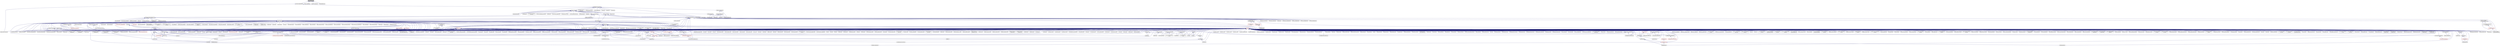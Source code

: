 digraph "local_statistics.hpp"
{
  edge [fontname="Helvetica",fontsize="10",labelfontname="Helvetica",labelfontsize="10"];
  node [fontname="Helvetica",fontsize="10",shape=record];
  Node19 [label="local_statistics.hpp",height=0.2,width=0.4,color="black", fillcolor="grey75", style="filled", fontcolor="black"];
  Node19 -> Node20 [dir="back",color="midnightblue",fontsize="10",style="solid",fontname="Helvetica"];
  Node20 [label="local_full_statistics.hpp",height=0.2,width=0.4,color="black", fillcolor="white", style="filled",URL="$d6/de6/local__full__statistics_8hpp.html"];
  Node20 -> Node21 [dir="back",color="midnightblue",fontsize="10",style="solid",fontname="Helvetica"];
  Node21 [label="addressing_service.hpp",height=0.2,width=0.4,color="black", fillcolor="white", style="filled",URL="$d1/dd7/addressing__service_8hpp.html"];
  Node21 -> Node22 [dir="back",color="midnightblue",fontsize="10",style="solid",fontname="Helvetica"];
  Node22 [label="resolver_client.hpp",height=0.2,width=0.4,color="black", fillcolor="white", style="filled",URL="$d5/d6b/resolver__client_8hpp.html"];
  Node22 -> Node23 [dir="back",color="midnightblue",fontsize="10",style="solid",fontname="Helvetica"];
  Node23 [label="naming.hpp",height=0.2,width=0.4,color="black", fillcolor="white", style="filled",URL="$dd/d43/naming_8hpp.html"];
  Node23 -> Node24 [dir="back",color="midnightblue",fontsize="10",style="solid",fontname="Helvetica"];
  Node24 [label="row.hpp",height=0.2,width=0.4,color="black", fillcolor="white", style="filled",URL="$dc/d69/row_8hpp.html"];
  Node24 -> Node25 [dir="back",color="midnightblue",fontsize="10",style="solid",fontname="Helvetica"];
  Node25 [label="grid.hpp",height=0.2,width=0.4,color="black", fillcolor="white", style="filled",URL="$dc/d8a/grid_8hpp.html"];
  Node25 -> Node26 [dir="back",color="midnightblue",fontsize="10",style="solid",fontname="Helvetica"];
  Node26 [label="jacobi.cpp",height=0.2,width=0.4,color="black", fillcolor="white", style="filled",URL="$d2/d27/jacobi_8cpp.html"];
  Node25 -> Node27 [dir="back",color="midnightblue",fontsize="10",style="solid",fontname="Helvetica"];
  Node27 [label="solver.hpp",height=0.2,width=0.4,color="black", fillcolor="white", style="filled",URL="$db/d9a/server_2solver_8hpp.html"];
  Node27 -> Node28 [dir="back",color="midnightblue",fontsize="10",style="solid",fontname="Helvetica"];
  Node28 [label="solver.hpp",height=0.2,width=0.4,color="black", fillcolor="white", style="filled",URL="$d2/d1c/solver_8hpp.html"];
  Node28 -> Node26 [dir="back",color="midnightblue",fontsize="10",style="solid",fontname="Helvetica"];
  Node27 -> Node29 [dir="back",color="midnightblue",fontsize="10",style="solid",fontname="Helvetica"];
  Node29 [label="solver.cpp",height=0.2,width=0.4,color="black", fillcolor="white", style="filled",URL="$d6/d94/solver_8cpp.html"];
  Node25 -> Node28 [dir="back",color="midnightblue",fontsize="10",style="solid",fontname="Helvetica"];
  Node25 -> Node30 [dir="back",color="midnightblue",fontsize="10",style="solid",fontname="Helvetica"];
  Node30 [label="grid.cpp",height=0.2,width=0.4,color="black", fillcolor="white", style="filled",URL="$d6/d1b/jacobi__component_2grid_8cpp.html"];
  Node24 -> Node31 [dir="back",color="midnightblue",fontsize="10",style="solid",fontname="Helvetica"];
  Node31 [label="stencil_iterator.hpp",height=0.2,width=0.4,color="black", fillcolor="white", style="filled",URL="$dc/d5c/server_2stencil__iterator_8hpp.html"];
  Node31 -> Node27 [dir="back",color="midnightblue",fontsize="10",style="solid",fontname="Helvetica"];
  Node31 -> Node32 [dir="back",color="midnightblue",fontsize="10",style="solid",fontname="Helvetica"];
  Node32 [label="stencil_iterator.cpp",height=0.2,width=0.4,color="black", fillcolor="white", style="filled",URL="$d6/de1/server_2stencil__iterator_8cpp.html"];
  Node31 -> Node33 [dir="back",color="midnightblue",fontsize="10",style="solid",fontname="Helvetica"];
  Node33 [label="stencil_iterator.cpp",height=0.2,width=0.4,color="black", fillcolor="white", style="filled",URL="$d7/d71/stencil__iterator_8cpp.html"];
  Node24 -> Node30 [dir="back",color="midnightblue",fontsize="10",style="solid",fontname="Helvetica"];
  Node23 -> Node34 [dir="back",color="midnightblue",fontsize="10",style="solid",fontname="Helvetica"];
  Node34 [label="stencil_iterator.hpp",height=0.2,width=0.4,color="black", fillcolor="white", style="filled",URL="$d4/dc8/stencil__iterator_8hpp.html"];
  Node34 -> Node27 [dir="back",color="midnightblue",fontsize="10",style="solid",fontname="Helvetica"];
  Node34 -> Node31 [dir="back",color="midnightblue",fontsize="10",style="solid",fontname="Helvetica"];
  Node34 -> Node33 [dir="back",color="midnightblue",fontsize="10",style="solid",fontname="Helvetica"];
  Node23 -> Node28 [dir="back",color="midnightblue",fontsize="10",style="solid",fontname="Helvetica"];
  Node23 -> Node35 [dir="back",color="midnightblue",fontsize="10",style="solid",fontname="Helvetica"];
  Node35 [label="runtime.hpp",height=0.2,width=0.4,color="black", fillcolor="white", style="filled",URL="$d5/d15/include_2runtime_8hpp.html"];
  Node35 -> Node36 [dir="back",color="midnightblue",fontsize="10",style="solid",fontname="Helvetica"];
  Node36 [label="async_io_action.cpp",height=0.2,width=0.4,color="black", fillcolor="white", style="filled",URL="$d3/df5/async__io__action_8cpp.html"];
  Node35 -> Node37 [dir="back",color="midnightblue",fontsize="10",style="solid",fontname="Helvetica"];
  Node37 [label="async_io_external.cpp",height=0.2,width=0.4,color="black", fillcolor="white", style="filled",URL="$da/d9a/async__io__external_8cpp.html"];
  Node35 -> Node38 [dir="back",color="midnightblue",fontsize="10",style="solid",fontname="Helvetica"];
  Node38 [label="async_io_low_level.cpp",height=0.2,width=0.4,color="black", fillcolor="white", style="filled",URL="$dc/d10/async__io__low__level_8cpp.html"];
  Node35 -> Node39 [dir="back",color="midnightblue",fontsize="10",style="solid",fontname="Helvetica"];
  Node39 [label="async_io_simple.cpp",height=0.2,width=0.4,color="black", fillcolor="white", style="filled",URL="$da/db7/async__io__simple_8cpp.html"];
  Node35 -> Node40 [dir="back",color="midnightblue",fontsize="10",style="solid",fontname="Helvetica"];
  Node40 [label="rnd_future_reduce.cpp",height=0.2,width=0.4,color="black", fillcolor="white", style="filled",URL="$d1/db5/rnd__future__reduce_8cpp.html"];
  Node35 -> Node41 [dir="back",color="midnightblue",fontsize="10",style="solid",fontname="Helvetica"];
  Node41 [label="oversubscribing_resource\l_partitioner.cpp",height=0.2,width=0.4,color="black", fillcolor="white", style="filled",URL="$dd/dee/oversubscribing__resource__partitioner_8cpp.html"];
  Node35 -> Node42 [dir="back",color="midnightblue",fontsize="10",style="solid",fontname="Helvetica"];
  Node42 [label="system_characteristics.hpp",height=0.2,width=0.4,color="black", fillcolor="white", style="filled",URL="$d0/d07/system__characteristics_8hpp.html"];
  Node42 -> Node41 [dir="back",color="midnightblue",fontsize="10",style="solid",fontname="Helvetica"];
  Node42 -> Node43 [dir="back",color="midnightblue",fontsize="10",style="solid",fontname="Helvetica"];
  Node43 [label="simple_resource_partitioner.cpp",height=0.2,width=0.4,color="black", fillcolor="white", style="filled",URL="$d5/df9/simple__resource__partitioner_8cpp.html"];
  Node35 -> Node43 [dir="back",color="midnightblue",fontsize="10",style="solid",fontname="Helvetica"];
  Node35 -> Node44 [dir="back",color="midnightblue",fontsize="10",style="solid",fontname="Helvetica"];
  Node44 [label="hpx.hpp",height=0.2,width=0.4,color="red", fillcolor="white", style="filled",URL="$d0/daa/hpx_8hpp.html"];
  Node44 -> Node45 [dir="back",color="midnightblue",fontsize="10",style="solid",fontname="Helvetica"];
  Node45 [label="1d_stencil_1.cpp",height=0.2,width=0.4,color="black", fillcolor="white", style="filled",URL="$d2/db1/1d__stencil__1_8cpp.html"];
  Node44 -> Node46 [dir="back",color="midnightblue",fontsize="10",style="solid",fontname="Helvetica"];
  Node46 [label="1d_stencil_2.cpp",height=0.2,width=0.4,color="black", fillcolor="white", style="filled",URL="$d3/dd1/1d__stencil__2_8cpp.html"];
  Node44 -> Node47 [dir="back",color="midnightblue",fontsize="10",style="solid",fontname="Helvetica"];
  Node47 [label="1d_stencil_3.cpp",height=0.2,width=0.4,color="black", fillcolor="white", style="filled",URL="$db/d19/1d__stencil__3_8cpp.html"];
  Node44 -> Node48 [dir="back",color="midnightblue",fontsize="10",style="solid",fontname="Helvetica"];
  Node48 [label="1d_stencil_4.cpp",height=0.2,width=0.4,color="black", fillcolor="white", style="filled",URL="$d1/d7d/1d__stencil__4_8cpp.html"];
  Node44 -> Node49 [dir="back",color="midnightblue",fontsize="10",style="solid",fontname="Helvetica"];
  Node49 [label="1d_stencil_4_parallel.cpp",height=0.2,width=0.4,color="black", fillcolor="white", style="filled",URL="$d6/d05/1d__stencil__4__parallel_8cpp.html"];
  Node44 -> Node50 [dir="back",color="midnightblue",fontsize="10",style="solid",fontname="Helvetica"];
  Node50 [label="1d_stencil_4_repart.cpp",height=0.2,width=0.4,color="black", fillcolor="white", style="filled",URL="$d0/d6b/1d__stencil__4__repart_8cpp.html"];
  Node44 -> Node51 [dir="back",color="midnightblue",fontsize="10",style="solid",fontname="Helvetica"];
  Node51 [label="1d_stencil_4_throttle.cpp",height=0.2,width=0.4,color="black", fillcolor="white", style="filled",URL="$d6/de5/1d__stencil__4__throttle_8cpp.html"];
  Node44 -> Node52 [dir="back",color="midnightblue",fontsize="10",style="solid",fontname="Helvetica"];
  Node52 [label="1d_stencil_5.cpp",height=0.2,width=0.4,color="black", fillcolor="white", style="filled",URL="$d7/d2a/1d__stencil__5_8cpp.html"];
  Node44 -> Node53 [dir="back",color="midnightblue",fontsize="10",style="solid",fontname="Helvetica"];
  Node53 [label="1d_stencil_6.cpp",height=0.2,width=0.4,color="black", fillcolor="white", style="filled",URL="$db/de7/1d__stencil__6_8cpp.html"];
  Node44 -> Node54 [dir="back",color="midnightblue",fontsize="10",style="solid",fontname="Helvetica"];
  Node54 [label="1d_stencil_7.cpp",height=0.2,width=0.4,color="black", fillcolor="white", style="filled",URL="$d4/d5a/1d__stencil__7_8cpp.html"];
  Node44 -> Node55 [dir="back",color="midnightblue",fontsize="10",style="solid",fontname="Helvetica"];
  Node55 [label="1d_stencil_8.cpp",height=0.2,width=0.4,color="black", fillcolor="white", style="filled",URL="$df/de0/1d__stencil__8_8cpp.html"];
  Node44 -> Node56 [dir="back",color="midnightblue",fontsize="10",style="solid",fontname="Helvetica"];
  Node56 [label="accumulator.cpp",height=0.2,width=0.4,color="black", fillcolor="white", style="filled",URL="$d1/d81/accumulator_8cpp.html"];
  Node44 -> Node57 [dir="back",color="midnightblue",fontsize="10",style="solid",fontname="Helvetica"];
  Node57 [label="accumulator.hpp",height=0.2,width=0.4,color="black", fillcolor="white", style="filled",URL="$d4/d9d/server_2accumulator_8hpp.html"];
  Node57 -> Node56 [dir="back",color="midnightblue",fontsize="10",style="solid",fontname="Helvetica"];
  Node57 -> Node58 [dir="back",color="midnightblue",fontsize="10",style="solid",fontname="Helvetica"];
  Node58 [label="accumulator.hpp",height=0.2,width=0.4,color="red", fillcolor="white", style="filled",URL="$d8/d5e/accumulator_8hpp.html"];
  Node44 -> Node60 [dir="back",color="midnightblue",fontsize="10",style="solid",fontname="Helvetica"];
  Node60 [label="template_function_accumulator.hpp",height=0.2,width=0.4,color="black", fillcolor="white", style="filled",URL="$d7/da6/server_2template__function__accumulator_8hpp.html"];
  Node60 -> Node61 [dir="back",color="midnightblue",fontsize="10",style="solid",fontname="Helvetica"];
  Node61 [label="template_function_accumulator.cpp",height=0.2,width=0.4,color="black", fillcolor="white", style="filled",URL="$d5/d02/template__function__accumulator_8cpp.html"];
  Node60 -> Node62 [dir="back",color="midnightblue",fontsize="10",style="solid",fontname="Helvetica"];
  Node62 [label="template_function_accumulator.hpp",height=0.2,width=0.4,color="red", fillcolor="white", style="filled",URL="$d3/de9/template__function__accumulator_8hpp.html"];
  Node44 -> Node64 [dir="back",color="midnightblue",fontsize="10",style="solid",fontname="Helvetica"];
  Node64 [label="template_accumulator.cpp",height=0.2,width=0.4,color="black", fillcolor="white", style="filled",URL="$d0/d4a/template__accumulator_8cpp.html"];
  Node44 -> Node61 [dir="back",color="midnightblue",fontsize="10",style="solid",fontname="Helvetica"];
  Node44 -> Node62 [dir="back",color="midnightblue",fontsize="10",style="solid",fontname="Helvetica"];
  Node44 -> Node65 [dir="back",color="midnightblue",fontsize="10",style="solid",fontname="Helvetica"];
  Node65 [label="allgather_module.cpp",height=0.2,width=0.4,color="black", fillcolor="white", style="filled",URL="$df/de4/allgather__module_8cpp.html"];
  Node44 -> Node66 [dir="back",color="midnightblue",fontsize="10",style="solid",fontname="Helvetica"];
  Node66 [label="allgather.cpp",height=0.2,width=0.4,color="black", fillcolor="white", style="filled",URL="$d7/d06/allgather_8cpp.html"];
  Node44 -> Node67 [dir="back",color="midnightblue",fontsize="10",style="solid",fontname="Helvetica"];
  Node67 [label="allgather_and_gate.cpp",height=0.2,width=0.4,color="black", fillcolor="white", style="filled",URL="$d1/d56/allgather__and__gate_8cpp.html"];
  Node44 -> Node68 [dir="back",color="midnightblue",fontsize="10",style="solid",fontname="Helvetica"];
  Node68 [label="ag_client.cpp",height=0.2,width=0.4,color="black", fillcolor="white", style="filled",URL="$d4/d5d/ag__client_8cpp.html"];
  Node44 -> Node69 [dir="back",color="midnightblue",fontsize="10",style="solid",fontname="Helvetica"];
  Node69 [label="hpx_thread_phase.cpp",height=0.2,width=0.4,color="black", fillcolor="white", style="filled",URL="$d5/dca/hpx__thread__phase_8cpp.html"];
  Node44 -> Node70 [dir="back",color="midnightblue",fontsize="10",style="solid",fontname="Helvetica"];
  Node70 [label="os_thread_num.cpp",height=0.2,width=0.4,color="black", fillcolor="white", style="filled",URL="$d2/dfb/os__thread__num_8cpp.html"];
  Node44 -> Node71 [dir="back",color="midnightblue",fontsize="10",style="solid",fontname="Helvetica"];
  Node71 [label="cancelable_action.cpp",height=0.2,width=0.4,color="black", fillcolor="white", style="filled",URL="$d5/d0c/cancelable__action_8cpp.html"];
  Node44 -> Node72 [dir="back",color="midnightblue",fontsize="10",style="solid",fontname="Helvetica"];
  Node72 [label="cancelable_action.hpp",height=0.2,width=0.4,color="black", fillcolor="white", style="filled",URL="$d5/d4d/server_2cancelable__action_8hpp.html"];
  Node72 -> Node71 [dir="back",color="midnightblue",fontsize="10",style="solid",fontname="Helvetica"];
  Node72 -> Node73 [dir="back",color="midnightblue",fontsize="10",style="solid",fontname="Helvetica"];
  Node73 [label="cancelable_action.hpp",height=0.2,width=0.4,color="black", fillcolor="white", style="filled",URL="$d0/da3/stubs_2cancelable__action_8hpp.html"];
  Node73 -> Node74 [dir="back",color="midnightblue",fontsize="10",style="solid",fontname="Helvetica"];
  Node74 [label="cancelable_action.hpp",height=0.2,width=0.4,color="black", fillcolor="white", style="filled",URL="$d6/d28/cancelable__action_8hpp.html"];
  Node74 -> Node75 [dir="back",color="midnightblue",fontsize="10",style="solid",fontname="Helvetica"];
  Node75 [label="cancelable_action_client.cpp",height=0.2,width=0.4,color="black", fillcolor="white", style="filled",URL="$d1/db8/cancelable__action__client_8cpp.html"];
  Node44 -> Node73 [dir="back",color="midnightblue",fontsize="10",style="solid",fontname="Helvetica"];
  Node44 -> Node75 [dir="back",color="midnightblue",fontsize="10",style="solid",fontname="Helvetica"];
  Node44 -> Node76 [dir="back",color="midnightblue",fontsize="10",style="solid",fontname="Helvetica"];
  Node76 [label="cublas_matmul.cpp",height=0.2,width=0.4,color="black", fillcolor="white", style="filled",URL="$dd/d84/cublas__matmul_8cpp.html"];
  Node44 -> Node77 [dir="back",color="midnightblue",fontsize="10",style="solid",fontname="Helvetica"];
  Node77 [label="win_perf_counters.cpp",height=0.2,width=0.4,color="black", fillcolor="white", style="filled",URL="$d8/d11/win__perf__counters_8cpp.html"];
  Node44 -> Node78 [dir="back",color="midnightblue",fontsize="10",style="solid",fontname="Helvetica"];
  Node78 [label="win_perf_counters.hpp",height=0.2,width=0.4,color="black", fillcolor="white", style="filled",URL="$d5/da7/win__perf__counters_8hpp.html"];
  Node44 -> Node79 [dir="back",color="midnightblue",fontsize="10",style="solid",fontname="Helvetica"];
  Node79 [label="hello_world_component.hpp",height=0.2,width=0.4,color="red", fillcolor="white", style="filled",URL="$df/df0/hello__world__component_8hpp.html"];
  Node44 -> Node82 [dir="back",color="midnightblue",fontsize="10",style="solid",fontname="Helvetica"];
  Node82 [label="interpolate1d.cpp",height=0.2,width=0.4,color="black", fillcolor="white", style="filled",URL="$d0/d05/interpolate1d_8cpp.html"];
  Node44 -> Node83 [dir="back",color="midnightblue",fontsize="10",style="solid",fontname="Helvetica"];
  Node83 [label="partition.hpp",height=0.2,width=0.4,color="black", fillcolor="white", style="filled",URL="$d0/d7a/examples_2interpolate1d_2interpolate1d_2partition_8hpp.html"];
  Node83 -> Node82 [dir="back",color="midnightblue",fontsize="10",style="solid",fontname="Helvetica"];
  Node83 -> Node84 [dir="back",color="midnightblue",fontsize="10",style="solid",fontname="Helvetica"];
  Node84 [label="interpolate1d.hpp",height=0.2,width=0.4,color="red", fillcolor="white", style="filled",URL="$d4/dc7/interpolate1d_8hpp.html"];
  Node84 -> Node82 [dir="back",color="midnightblue",fontsize="10",style="solid",fontname="Helvetica"];
  Node44 -> Node86 [dir="back",color="midnightblue",fontsize="10",style="solid",fontname="Helvetica"];
  Node86 [label="partition.hpp",height=0.2,width=0.4,color="black", fillcolor="white", style="filled",URL="$d0/dff/examples_2interpolate1d_2interpolate1d_2server_2partition_8hpp.html"];
  Node86 -> Node83 [dir="back",color="midnightblue",fontsize="10",style="solid",fontname="Helvetica"];
  Node86 -> Node87 [dir="back",color="midnightblue",fontsize="10",style="solid",fontname="Helvetica"];
  Node87 [label="partition.cpp",height=0.2,width=0.4,color="black", fillcolor="white", style="filled",URL="$d0/d4f/examples_2interpolate1d_2interpolate1d_2server_2partition_8cpp.html"];
  Node44 -> Node84 [dir="back",color="midnightblue",fontsize="10",style="solid",fontname="Helvetica"];
  Node44 -> Node88 [dir="back",color="midnightblue",fontsize="10",style="solid",fontname="Helvetica"];
  Node88 [label="read_values.cpp",height=0.2,width=0.4,color="black", fillcolor="white", style="filled",URL="$d0/d8c/interpolate1d_2interpolate1d_2read__values_8cpp.html"];
  Node44 -> Node87 [dir="back",color="midnightblue",fontsize="10",style="solid",fontname="Helvetica"];
  Node44 -> Node26 [dir="back",color="midnightblue",fontsize="10",style="solid",fontname="Helvetica"];
  Node44 -> Node30 [dir="back",color="midnightblue",fontsize="10",style="solid",fontname="Helvetica"];
  Node44 -> Node89 [dir="back",color="midnightblue",fontsize="10",style="solid",fontname="Helvetica"];
  Node89 [label="row.cpp",height=0.2,width=0.4,color="black", fillcolor="white", style="filled",URL="$d3/d86/server_2row_8cpp.html"];
  Node44 -> Node29 [dir="back",color="midnightblue",fontsize="10",style="solid",fontname="Helvetica"];
  Node44 -> Node32 [dir="back",color="midnightblue",fontsize="10",style="solid",fontname="Helvetica"];
  Node44 -> Node33 [dir="back",color="midnightblue",fontsize="10",style="solid",fontname="Helvetica"];
  Node44 -> Node90 [dir="back",color="midnightblue",fontsize="10",style="solid",fontname="Helvetica"];
  Node90 [label="jacobi.cpp",height=0.2,width=0.4,color="black", fillcolor="white", style="filled",URL="$d3/d44/smp_2jacobi_8cpp.html"];
  Node44 -> Node91 [dir="back",color="midnightblue",fontsize="10",style="solid",fontname="Helvetica"];
  Node91 [label="jacobi_hpx.cpp",height=0.2,width=0.4,color="black", fillcolor="white", style="filled",URL="$d8/d72/jacobi__hpx_8cpp.html"];
  Node44 -> Node92 [dir="back",color="midnightblue",fontsize="10",style="solid",fontname="Helvetica"];
  Node92 [label="jacobi_nonuniform.cpp",height=0.2,width=0.4,color="black", fillcolor="white", style="filled",URL="$dd/ddc/jacobi__nonuniform_8cpp.html"];
  Node44 -> Node93 [dir="back",color="midnightblue",fontsize="10",style="solid",fontname="Helvetica"];
  Node93 [label="jacobi_nonuniform_hpx.cpp",height=0.2,width=0.4,color="black", fillcolor="white", style="filled",URL="$de/d56/jacobi__nonuniform__hpx_8cpp.html"];
  Node44 -> Node94 [dir="back",color="midnightblue",fontsize="10",style="solid",fontname="Helvetica"];
  Node94 [label="nqueen.cpp",height=0.2,width=0.4,color="black", fillcolor="white", style="filled",URL="$db/dca/nqueen_8cpp.html"];
  Node44 -> Node95 [dir="back",color="midnightblue",fontsize="10",style="solid",fontname="Helvetica"];
  Node95 [label="nqueen.hpp",height=0.2,width=0.4,color="red", fillcolor="white", style="filled",URL="$de/d58/server_2nqueen_8hpp.html"];
  Node95 -> Node94 [dir="back",color="midnightblue",fontsize="10",style="solid",fontname="Helvetica"];
  Node44 -> Node98 [dir="back",color="midnightblue",fontsize="10",style="solid",fontname="Helvetica"];
  Node98 [label="nqueen_client.cpp",height=0.2,width=0.4,color="black", fillcolor="white", style="filled",URL="$d3/d5e/nqueen__client_8cpp.html"];
  Node44 -> Node99 [dir="back",color="midnightblue",fontsize="10",style="solid",fontname="Helvetica"];
  Node99 [label="sine.cpp",height=0.2,width=0.4,color="black", fillcolor="white", style="filled",URL="$d3/d0d/server_2sine_8cpp.html"];
  Node44 -> Node100 [dir="back",color="midnightblue",fontsize="10",style="solid",fontname="Helvetica"];
  Node100 [label="sine.hpp",height=0.2,width=0.4,color="black", fillcolor="white", style="filled",URL="$d8/dac/sine_8hpp.html"];
  Node100 -> Node99 [dir="back",color="midnightblue",fontsize="10",style="solid",fontname="Helvetica"];
  Node100 -> Node101 [dir="back",color="midnightblue",fontsize="10",style="solid",fontname="Helvetica"];
  Node101 [label="sine.cpp",height=0.2,width=0.4,color="black", fillcolor="white", style="filled",URL="$d5/dd8/sine_8cpp.html"];
  Node44 -> Node101 [dir="back",color="midnightblue",fontsize="10",style="solid",fontname="Helvetica"];
  Node44 -> Node102 [dir="back",color="midnightblue",fontsize="10",style="solid",fontname="Helvetica"];
  Node102 [label="sine_client.cpp",height=0.2,width=0.4,color="black", fillcolor="white", style="filled",URL="$db/d62/sine__client_8cpp.html"];
  Node44 -> Node103 [dir="back",color="midnightblue",fontsize="10",style="solid",fontname="Helvetica"];
  Node103 [label="qt.cpp",height=0.2,width=0.4,color="black", fillcolor="white", style="filled",URL="$df/d90/qt_8cpp.html"];
  Node44 -> Node104 [dir="back",color="midnightblue",fontsize="10",style="solid",fontname="Helvetica"];
  Node104 [label="queue_client.cpp",height=0.2,width=0.4,color="black", fillcolor="white", style="filled",URL="$d7/d96/queue__client_8cpp.html"];
  Node44 -> Node105 [dir="back",color="midnightblue",fontsize="10",style="solid",fontname="Helvetica"];
  Node105 [label="customize_async.cpp",height=0.2,width=0.4,color="black", fillcolor="white", style="filled",URL="$d0/d82/customize__async_8cpp.html"];
  Node44 -> Node106 [dir="back",color="midnightblue",fontsize="10",style="solid",fontname="Helvetica"];
  Node106 [label="data_actions.cpp",height=0.2,width=0.4,color="black", fillcolor="white", style="filled",URL="$dc/d68/data__actions_8cpp.html"];
  Node44 -> Node107 [dir="back",color="midnightblue",fontsize="10",style="solid",fontname="Helvetica"];
  Node107 [label="error_handling.cpp",height=0.2,width=0.4,color="black", fillcolor="white", style="filled",URL="$d9/d96/error__handling_8cpp.html"];
  Node44 -> Node108 [dir="back",color="midnightblue",fontsize="10",style="solid",fontname="Helvetica"];
  Node108 [label="event_synchronization.cpp",height=0.2,width=0.4,color="black", fillcolor="white", style="filled",URL="$d0/d35/event__synchronization_8cpp.html"];
  Node44 -> Node109 [dir="back",color="midnightblue",fontsize="10",style="solid",fontname="Helvetica"];
  Node109 [label="factorial.cpp",height=0.2,width=0.4,color="black", fillcolor="white", style="filled",URL="$d9/d00/factorial_8cpp.html"];
  Node44 -> Node110 [dir="back",color="midnightblue",fontsize="10",style="solid",fontname="Helvetica"];
  Node110 [label="file_serialization.cpp",height=0.2,width=0.4,color="black", fillcolor="white", style="filled",URL="$de/d58/file__serialization_8cpp.html"];
  Node44 -> Node111 [dir="back",color="midnightblue",fontsize="10",style="solid",fontname="Helvetica"];
  Node111 [label="init_globally.cpp",height=0.2,width=0.4,color="black", fillcolor="white", style="filled",URL="$d6/dad/init__globally_8cpp.html"];
  Node44 -> Node112 [dir="back",color="midnightblue",fontsize="10",style="solid",fontname="Helvetica"];
  Node112 [label="interest_calculator.cpp",height=0.2,width=0.4,color="black", fillcolor="white", style="filled",URL="$d2/d86/interest__calculator_8cpp.html"];
  Node44 -> Node113 [dir="back",color="midnightblue",fontsize="10",style="solid",fontname="Helvetica"];
  Node113 [label="non_atomic_rma.cpp",height=0.2,width=0.4,color="black", fillcolor="white", style="filled",URL="$d7/d8b/non__atomic__rma_8cpp.html"];
  Node44 -> Node114 [dir="back",color="midnightblue",fontsize="10",style="solid",fontname="Helvetica"];
  Node114 [label="partitioned_vector\l_spmd_foreach.cpp",height=0.2,width=0.4,color="black", fillcolor="white", style="filled",URL="$db/d7c/partitioned__vector__spmd__foreach_8cpp.html"];
  Node44 -> Node115 [dir="back",color="midnightblue",fontsize="10",style="solid",fontname="Helvetica"];
  Node115 [label="pipeline1.cpp",height=0.2,width=0.4,color="black", fillcolor="white", style="filled",URL="$d5/d77/pipeline1_8cpp.html"];
  Node44 -> Node116 [dir="back",color="midnightblue",fontsize="10",style="solid",fontname="Helvetica"];
  Node116 [label="quicksort.cpp",height=0.2,width=0.4,color="black", fillcolor="white", style="filled",URL="$d3/d1e/quicksort_8cpp.html"];
  Node44 -> Node117 [dir="back",color="midnightblue",fontsize="10",style="solid",fontname="Helvetica"];
  Node117 [label="receive_buffer.cpp",height=0.2,width=0.4,color="black", fillcolor="white", style="filled",URL="$d7/d10/receive__buffer_8cpp.html"];
  Node44 -> Node118 [dir="back",color="midnightblue",fontsize="10",style="solid",fontname="Helvetica"];
  Node118 [label="safe_object.cpp",height=0.2,width=0.4,color="black", fillcolor="white", style="filled",URL="$dd/d52/safe__object_8cpp.html"];
  Node44 -> Node119 [dir="back",color="midnightblue",fontsize="10",style="solid",fontname="Helvetica"];
  Node119 [label="sort_by_key_demo.cpp",height=0.2,width=0.4,color="black", fillcolor="white", style="filled",URL="$da/d20/sort__by__key__demo_8cpp.html"];
  Node44 -> Node120 [dir="back",color="midnightblue",fontsize="10",style="solid",fontname="Helvetica"];
  Node120 [label="timed_wake.cpp",height=0.2,width=0.4,color="black", fillcolor="white", style="filled",URL="$d8/df9/timed__wake_8cpp.html"];
  Node44 -> Node121 [dir="back",color="midnightblue",fontsize="10",style="solid",fontname="Helvetica"];
  Node121 [label="vector_counting_dotproduct.cpp",height=0.2,width=0.4,color="black", fillcolor="white", style="filled",URL="$df/de9/vector__counting__dotproduct_8cpp.html"];
  Node44 -> Node122 [dir="back",color="midnightblue",fontsize="10",style="solid",fontname="Helvetica"];
  Node122 [label="vector_zip_dotproduct.cpp",height=0.2,width=0.4,color="black", fillcolor="white", style="filled",URL="$dc/d18/vector__zip__dotproduct_8cpp.html"];
  Node44 -> Node123 [dir="back",color="midnightblue",fontsize="10",style="solid",fontname="Helvetica"];
  Node123 [label="zerocopy_rdma.cpp",height=0.2,width=0.4,color="black", fillcolor="white", style="filled",URL="$d1/dad/zerocopy__rdma_8cpp.html"];
  Node44 -> Node124 [dir="back",color="midnightblue",fontsize="10",style="solid",fontname="Helvetica"];
  Node124 [label="random_mem_access.cpp",height=0.2,width=0.4,color="black", fillcolor="white", style="filled",URL="$d1/d51/random__mem__access_8cpp.html"];
  Node44 -> Node125 [dir="back",color="midnightblue",fontsize="10",style="solid",fontname="Helvetica"];
  Node125 [label="random_mem_access.hpp",height=0.2,width=0.4,color="red", fillcolor="white", style="filled",URL="$d0/d19/server_2random__mem__access_8hpp.html"];
  Node125 -> Node124 [dir="back",color="midnightblue",fontsize="10",style="solid",fontname="Helvetica"];
  Node44 -> Node128 [dir="back",color="midnightblue",fontsize="10",style="solid",fontname="Helvetica"];
  Node128 [label="random_mem_access_client.cpp",height=0.2,width=0.4,color="black", fillcolor="white", style="filled",URL="$df/d1b/random__mem__access__client_8cpp.html"];
  Node44 -> Node41 [dir="back",color="midnightblue",fontsize="10",style="solid",fontname="Helvetica"];
  Node44 -> Node43 [dir="back",color="midnightblue",fontsize="10",style="solid",fontname="Helvetica"];
  Node44 -> Node129 [dir="back",color="midnightblue",fontsize="10",style="solid",fontname="Helvetica"];
  Node129 [label="dimension.hpp",height=0.2,width=0.4,color="red", fillcolor="white", style="filled",URL="$d6/d39/sheneos_2sheneos_2dimension_8hpp.html"];
  Node129 -> Node135 [dir="back",color="midnightblue",fontsize="10",style="solid",fontname="Helvetica"];
  Node135 [label="partition3d.hpp",height=0.2,width=0.4,color="black", fillcolor="white", style="filled",URL="$dd/dbf/server_2partition3d_8hpp.html"];
  Node135 -> Node136 [dir="back",color="midnightblue",fontsize="10",style="solid",fontname="Helvetica"];
  Node136 [label="partition3d.hpp",height=0.2,width=0.4,color="black", fillcolor="white", style="filled",URL="$d1/d50/partition3d_8hpp.html"];
  Node136 -> Node132 [dir="back",color="midnightblue",fontsize="10",style="solid",fontname="Helvetica"];
  Node132 [label="interpolator.cpp",height=0.2,width=0.4,color="black", fillcolor="white", style="filled",URL="$d5/d02/interpolator_8cpp.html"];
  Node136 -> Node137 [dir="back",color="midnightblue",fontsize="10",style="solid",fontname="Helvetica"];
  Node137 [label="interpolator.hpp",height=0.2,width=0.4,color="red", fillcolor="white", style="filled",URL="$dc/d3b/interpolator_8hpp.html"];
  Node137 -> Node132 [dir="back",color="midnightblue",fontsize="10",style="solid",fontname="Helvetica"];
  Node137 -> Node139 [dir="back",color="midnightblue",fontsize="10",style="solid",fontname="Helvetica"];
  Node139 [label="sheneos_compare.cpp",height=0.2,width=0.4,color="black", fillcolor="white", style="filled",URL="$dc/d11/sheneos__compare_8cpp.html"];
  Node137 -> Node140 [dir="back",color="midnightblue",fontsize="10",style="solid",fontname="Helvetica"];
  Node140 [label="sheneos_test.cpp",height=0.2,width=0.4,color="black", fillcolor="white", style="filled",URL="$d4/d6e/sheneos__test_8cpp.html"];
  Node135 -> Node134 [dir="back",color="midnightblue",fontsize="10",style="solid",fontname="Helvetica"];
  Node134 [label="partition3d.cpp",height=0.2,width=0.4,color="black", fillcolor="white", style="filled",URL="$de/d70/partition3d_8cpp.html"];
  Node44 -> Node132 [dir="back",color="midnightblue",fontsize="10",style="solid",fontname="Helvetica"];
  Node44 -> Node136 [dir="back",color="midnightblue",fontsize="10",style="solid",fontname="Helvetica"];
  Node44 -> Node135 [dir="back",color="midnightblue",fontsize="10",style="solid",fontname="Helvetica"];
  Node44 -> Node137 [dir="back",color="midnightblue",fontsize="10",style="solid",fontname="Helvetica"];
  Node44 -> Node141 [dir="back",color="midnightblue",fontsize="10",style="solid",fontname="Helvetica"];
  Node141 [label="configuration.hpp",height=0.2,width=0.4,color="red", fillcolor="white", style="filled",URL="$dc/d0a/configuration_8hpp.html"];
  Node141 -> Node137 [dir="back",color="midnightblue",fontsize="10",style="solid",fontname="Helvetica"];
  Node44 -> Node133 [dir="back",color="midnightblue",fontsize="10",style="solid",fontname="Helvetica"];
  Node133 [label="read_values.cpp",height=0.2,width=0.4,color="black", fillcolor="white", style="filled",URL="$d7/da4/sheneos_2sheneos_2read__values_8cpp.html"];
  Node44 -> Node134 [dir="back",color="midnightblue",fontsize="10",style="solid",fontname="Helvetica"];
  Node44 -> Node140 [dir="back",color="midnightblue",fontsize="10",style="solid",fontname="Helvetica"];
  Node44 -> Node143 [dir="back",color="midnightblue",fontsize="10",style="solid",fontname="Helvetica"];
  Node143 [label="startup_shutdown.cpp",height=0.2,width=0.4,color="black", fillcolor="white", style="filled",URL="$d3/dfc/server_2startup__shutdown_8cpp.html"];
  Node44 -> Node144 [dir="back",color="midnightblue",fontsize="10",style="solid",fontname="Helvetica"];
  Node144 [label="startup_shutdown.cpp",height=0.2,width=0.4,color="black", fillcolor="white", style="filled",URL="$d0/ddb/startup__shutdown_8cpp.html"];
  Node44 -> Node145 [dir="back",color="midnightblue",fontsize="10",style="solid",fontname="Helvetica"];
  Node145 [label="spin.cpp",height=0.2,width=0.4,color="black", fillcolor="white", style="filled",URL="$d7/df2/spin_8cpp.html"];
  Node44 -> Node146 [dir="back",color="midnightblue",fontsize="10",style="solid",fontname="Helvetica"];
  Node146 [label="throttle.cpp",height=0.2,width=0.4,color="black", fillcolor="white", style="filled",URL="$de/d56/server_2throttle_8cpp.html"];
  Node44 -> Node147 [dir="back",color="midnightblue",fontsize="10",style="solid",fontname="Helvetica"];
  Node147 [label="throttle.hpp",height=0.2,width=0.4,color="black", fillcolor="white", style="filled",URL="$db/dc9/server_2throttle_8hpp.html"];
  Node147 -> Node146 [dir="back",color="midnightblue",fontsize="10",style="solid",fontname="Helvetica"];
  Node147 -> Node148 [dir="back",color="midnightblue",fontsize="10",style="solid",fontname="Helvetica"];
  Node148 [label="throttle.hpp",height=0.2,width=0.4,color="black", fillcolor="white", style="filled",URL="$d5/dec/stubs_2throttle_8hpp.html"];
  Node148 -> Node149 [dir="back",color="midnightblue",fontsize="10",style="solid",fontname="Helvetica"];
  Node149 [label="throttle.hpp",height=0.2,width=0.4,color="black", fillcolor="white", style="filled",URL="$d2/d2e/throttle_8hpp.html"];
  Node149 -> Node150 [dir="back",color="midnightblue",fontsize="10",style="solid",fontname="Helvetica"];
  Node150 [label="throttle.cpp",height=0.2,width=0.4,color="black", fillcolor="white", style="filled",URL="$db/d02/throttle_8cpp.html"];
  Node149 -> Node151 [dir="back",color="midnightblue",fontsize="10",style="solid",fontname="Helvetica"];
  Node151 [label="throttle_client.cpp",height=0.2,width=0.4,color="black", fillcolor="white", style="filled",URL="$d0/db7/throttle__client_8cpp.html"];
  Node44 -> Node148 [dir="back",color="midnightblue",fontsize="10",style="solid",fontname="Helvetica"];
  Node44 -> Node150 [dir="back",color="midnightblue",fontsize="10",style="solid",fontname="Helvetica"];
  Node44 -> Node149 [dir="back",color="midnightblue",fontsize="10",style="solid",fontname="Helvetica"];
  Node44 -> Node152 [dir="back",color="midnightblue",fontsize="10",style="solid",fontname="Helvetica"];
  Node152 [label="transpose_await.cpp",height=0.2,width=0.4,color="black", fillcolor="white", style="filled",URL="$de/d68/transpose__await_8cpp.html"];
  Node44 -> Node153 [dir="back",color="midnightblue",fontsize="10",style="solid",fontname="Helvetica"];
  Node153 [label="transpose_block.cpp",height=0.2,width=0.4,color="black", fillcolor="white", style="filled",URL="$d0/de1/transpose__block_8cpp.html"];
  Node44 -> Node154 [dir="back",color="midnightblue",fontsize="10",style="solid",fontname="Helvetica"];
  Node154 [label="transpose_block_numa.cpp",height=0.2,width=0.4,color="black", fillcolor="white", style="filled",URL="$dd/d3b/transpose__block__numa_8cpp.html"];
  Node44 -> Node155 [dir="back",color="midnightblue",fontsize="10",style="solid",fontname="Helvetica"];
  Node155 [label="transpose_serial.cpp",height=0.2,width=0.4,color="black", fillcolor="white", style="filled",URL="$db/d74/transpose__serial_8cpp.html"];
  Node44 -> Node156 [dir="back",color="midnightblue",fontsize="10",style="solid",fontname="Helvetica"];
  Node156 [label="transpose_serial_block.cpp",height=0.2,width=0.4,color="black", fillcolor="white", style="filled",URL="$d8/daa/transpose__serial__block_8cpp.html"];
  Node44 -> Node157 [dir="back",color="midnightblue",fontsize="10",style="solid",fontname="Helvetica"];
  Node157 [label="transpose_serial_vector.cpp",height=0.2,width=0.4,color="black", fillcolor="white", style="filled",URL="$d4/d04/transpose__serial__vector_8cpp.html"];
  Node44 -> Node158 [dir="back",color="midnightblue",fontsize="10",style="solid",fontname="Helvetica"];
  Node158 [label="transpose_smp.cpp",height=0.2,width=0.4,color="black", fillcolor="white", style="filled",URL="$d2/d99/transpose__smp_8cpp.html"];
  Node44 -> Node159 [dir="back",color="midnightblue",fontsize="10",style="solid",fontname="Helvetica"];
  Node159 [label="transpose_smp_block.cpp",height=0.2,width=0.4,color="black", fillcolor="white", style="filled",URL="$da/d4d/transpose__smp__block_8cpp.html"];
  Node44 -> Node160 [dir="back",color="midnightblue",fontsize="10",style="solid",fontname="Helvetica"];
  Node160 [label="simple_central_tuplespace.hpp",height=0.2,width=0.4,color="red", fillcolor="white", style="filled",URL="$db/d69/server_2simple__central__tuplespace_8hpp.html"];
  Node160 -> Node161 [dir="back",color="midnightblue",fontsize="10",style="solid",fontname="Helvetica"];
  Node161 [label="simple_central_tuplespace.cpp",height=0.2,width=0.4,color="black", fillcolor="white", style="filled",URL="$d3/dec/simple__central__tuplespace_8cpp.html"];
  Node44 -> Node165 [dir="back",color="midnightblue",fontsize="10",style="solid",fontname="Helvetica"];
  Node165 [label="tuples_warehouse.hpp",height=0.2,width=0.4,color="black", fillcolor="white", style="filled",URL="$da/de6/tuples__warehouse_8hpp.html"];
  Node165 -> Node160 [dir="back",color="midnightblue",fontsize="10",style="solid",fontname="Helvetica"];
  Node44 -> Node161 [dir="back",color="midnightblue",fontsize="10",style="solid",fontname="Helvetica"];
  Node44 -> Node166 [dir="back",color="midnightblue",fontsize="10",style="solid",fontname="Helvetica"];
  Node166 [label="hpx_runtime.cpp",height=0.2,width=0.4,color="black", fillcolor="white", style="filled",URL="$d7/d1e/hpx__runtime_8cpp.html"];
  Node44 -> Node167 [dir="back",color="midnightblue",fontsize="10",style="solid",fontname="Helvetica"];
  Node167 [label="synchronize.cpp",height=0.2,width=0.4,color="black", fillcolor="white", style="filled",URL="$da/da2/synchronize_8cpp.html"];
  Node44 -> Node168 [dir="back",color="midnightblue",fontsize="10",style="solid",fontname="Helvetica"];
  Node168 [label="agas_cache_timings.cpp",height=0.2,width=0.4,color="black", fillcolor="white", style="filled",URL="$dd/d37/agas__cache__timings_8cpp.html"];
  Node44 -> Node169 [dir="back",color="midnightblue",fontsize="10",style="solid",fontname="Helvetica"];
  Node169 [label="async_overheads.cpp",height=0.2,width=0.4,color="black", fillcolor="white", style="filled",URL="$de/da6/async__overheads_8cpp.html"];
  Node44 -> Node170 [dir="back",color="midnightblue",fontsize="10",style="solid",fontname="Helvetica"];
  Node170 [label="coroutines_call_overhead.cpp",height=0.2,width=0.4,color="black", fillcolor="white", style="filled",URL="$da/d1e/coroutines__call__overhead_8cpp.html"];
  Node44 -> Node171 [dir="back",color="midnightblue",fontsize="10",style="solid",fontname="Helvetica"];
  Node171 [label="foreach_scaling.cpp",height=0.2,width=0.4,color="black", fillcolor="white", style="filled",URL="$d4/d94/foreach__scaling_8cpp.html"];
  Node44 -> Node172 [dir="back",color="midnightblue",fontsize="10",style="solid",fontname="Helvetica"];
  Node172 [label="function_object_wrapper\l_overhead.cpp",height=0.2,width=0.4,color="black", fillcolor="white", style="filled",URL="$d5/d6f/function__object__wrapper__overhead_8cpp.html"];
  Node44 -> Node173 [dir="back",color="midnightblue",fontsize="10",style="solid",fontname="Helvetica"];
  Node173 [label="hpx_homogeneous_timed\l_task_spawn_executors.cpp",height=0.2,width=0.4,color="black", fillcolor="white", style="filled",URL="$d1/d3b/hpx__homogeneous__timed__task__spawn__executors_8cpp.html"];
  Node44 -> Node174 [dir="back",color="midnightblue",fontsize="10",style="solid",fontname="Helvetica"];
  Node174 [label="htts2_hpx.cpp",height=0.2,width=0.4,color="black", fillcolor="white", style="filled",URL="$d2/daf/htts2__hpx_8cpp.html"];
  Node44 -> Node175 [dir="back",color="midnightblue",fontsize="10",style="solid",fontname="Helvetica"];
  Node175 [label="partitioned_vector\l_foreach.cpp",height=0.2,width=0.4,color="black", fillcolor="white", style="filled",URL="$df/d5f/partitioned__vector__foreach_8cpp.html"];
  Node44 -> Node176 [dir="back",color="midnightblue",fontsize="10",style="solid",fontname="Helvetica"];
  Node176 [label="serialization_overhead.cpp",height=0.2,width=0.4,color="black", fillcolor="white", style="filled",URL="$d3/df8/serialization__overhead_8cpp.html"];
  Node44 -> Node177 [dir="back",color="midnightblue",fontsize="10",style="solid",fontname="Helvetica"];
  Node177 [label="sizeof.cpp",height=0.2,width=0.4,color="black", fillcolor="white", style="filled",URL="$d3/d0f/sizeof_8cpp.html"];
  Node44 -> Node178 [dir="back",color="midnightblue",fontsize="10",style="solid",fontname="Helvetica"];
  Node178 [label="skynet.cpp",height=0.2,width=0.4,color="black", fillcolor="white", style="filled",URL="$d0/dc3/skynet_8cpp.html"];
  Node44 -> Node179 [dir="back",color="midnightblue",fontsize="10",style="solid",fontname="Helvetica"];
  Node179 [label="stencil3_iterators.cpp",height=0.2,width=0.4,color="black", fillcolor="white", style="filled",URL="$db/d9e/stencil3__iterators_8cpp.html"];
  Node44 -> Node180 [dir="back",color="midnightblue",fontsize="10",style="solid",fontname="Helvetica"];
  Node180 [label="stream.cpp",height=0.2,width=0.4,color="black", fillcolor="white", style="filled",URL="$da/d5f/stream_8cpp.html"];
  Node44 -> Node181 [dir="back",color="midnightblue",fontsize="10",style="solid",fontname="Helvetica"];
  Node181 [label="timed_task_spawn.cpp",height=0.2,width=0.4,color="black", fillcolor="white", style="filled",URL="$df/de1/timed__task__spawn_8cpp.html"];
  Node44 -> Node182 [dir="back",color="midnightblue",fontsize="10",style="solid",fontname="Helvetica"];
  Node182 [label="transform_reduce_binary\l_scaling.cpp",height=0.2,width=0.4,color="black", fillcolor="white", style="filled",URL="$d1/dae/transform__reduce__binary__scaling_8cpp.html"];
  Node44 -> Node183 [dir="back",color="midnightblue",fontsize="10",style="solid",fontname="Helvetica"];
  Node183 [label="transform_reduce_scaling.cpp",height=0.2,width=0.4,color="black", fillcolor="white", style="filled",URL="$db/d2a/transform__reduce__scaling_8cpp.html"];
  Node44 -> Node184 [dir="back",color="midnightblue",fontsize="10",style="solid",fontname="Helvetica"];
  Node184 [label="minmax_element_performance.cpp",height=0.2,width=0.4,color="black", fillcolor="white", style="filled",URL="$d9/d93/minmax__element__performance_8cpp.html"];
  Node44 -> Node185 [dir="back",color="midnightblue",fontsize="10",style="solid",fontname="Helvetica"];
  Node185 [label="barrier_performance.cpp",height=0.2,width=0.4,color="black", fillcolor="white", style="filled",URL="$d6/d6c/barrier__performance_8cpp.html"];
  Node44 -> Node186 [dir="back",color="midnightblue",fontsize="10",style="solid",fontname="Helvetica"];
  Node186 [label="network_storage.cpp",height=0.2,width=0.4,color="black", fillcolor="white", style="filled",URL="$db/daa/network__storage_8cpp.html"];
  Node44 -> Node187 [dir="back",color="midnightblue",fontsize="10",style="solid",fontname="Helvetica"];
  Node187 [label="simple_profiler.hpp",height=0.2,width=0.4,color="black", fillcolor="white", style="filled",URL="$d8/d02/simple__profiler_8hpp.html"];
  Node187 -> Node186 [dir="back",color="midnightblue",fontsize="10",style="solid",fontname="Helvetica"];
  Node44 -> Node188 [dir="back",color="midnightblue",fontsize="10",style="solid",fontname="Helvetica"];
  Node188 [label="osu_bcast.cpp",height=0.2,width=0.4,color="black", fillcolor="white", style="filled",URL="$d3/dca/osu__bcast_8cpp.html"];
  Node44 -> Node189 [dir="back",color="midnightblue",fontsize="10",style="solid",fontname="Helvetica"];
  Node189 [label="osu_bibw.cpp",height=0.2,width=0.4,color="black", fillcolor="white", style="filled",URL="$d2/d04/osu__bibw_8cpp.html"];
  Node44 -> Node190 [dir="back",color="midnightblue",fontsize="10",style="solid",fontname="Helvetica"];
  Node190 [label="osu_bw.cpp",height=0.2,width=0.4,color="black", fillcolor="white", style="filled",URL="$d4/d20/osu__bw_8cpp.html"];
  Node44 -> Node191 [dir="back",color="midnightblue",fontsize="10",style="solid",fontname="Helvetica"];
  Node191 [label="osu_latency.cpp",height=0.2,width=0.4,color="black", fillcolor="white", style="filled",URL="$df/d58/osu__latency_8cpp.html"];
  Node44 -> Node192 [dir="back",color="midnightblue",fontsize="10",style="solid",fontname="Helvetica"];
  Node192 [label="osu_multi_lat.cpp",height=0.2,width=0.4,color="black", fillcolor="white", style="filled",URL="$d7/d91/osu__multi__lat_8cpp.html"];
  Node44 -> Node193 [dir="back",color="midnightblue",fontsize="10",style="solid",fontname="Helvetica"];
  Node193 [label="osu_scatter.cpp",height=0.2,width=0.4,color="black", fillcolor="white", style="filled",URL="$d4/d4c/osu__scatter_8cpp.html"];
  Node44 -> Node194 [dir="back",color="midnightblue",fontsize="10",style="solid",fontname="Helvetica"];
  Node194 [label="pingpong_performance.cpp",height=0.2,width=0.4,color="black", fillcolor="white", style="filled",URL="$de/d03/pingpong__performance_8cpp.html"];
  Node44 -> Node195 [dir="back",color="midnightblue",fontsize="10",style="solid",fontname="Helvetica"];
  Node195 [label="benchmark_is_heap.cpp",height=0.2,width=0.4,color="black", fillcolor="white", style="filled",URL="$da/d4f/benchmark__is__heap_8cpp.html"];
  Node44 -> Node196 [dir="back",color="midnightblue",fontsize="10",style="solid",fontname="Helvetica"];
  Node196 [label="benchmark_is_heap_until.cpp",height=0.2,width=0.4,color="black", fillcolor="white", style="filled",URL="$dc/df5/benchmark__is__heap__until_8cpp.html"];
  Node44 -> Node197 [dir="back",color="midnightblue",fontsize="10",style="solid",fontname="Helvetica"];
  Node197 [label="benchmark_merge.cpp",height=0.2,width=0.4,color="black", fillcolor="white", style="filled",URL="$dd/d49/benchmark__merge_8cpp.html"];
  Node44 -> Node198 [dir="back",color="midnightblue",fontsize="10",style="solid",fontname="Helvetica"];
  Node198 [label="benchmark_partition.cpp",height=0.2,width=0.4,color="black", fillcolor="white", style="filled",URL="$d9/d88/benchmark__partition_8cpp.html"];
  Node44 -> Node199 [dir="back",color="midnightblue",fontsize="10",style="solid",fontname="Helvetica"];
  Node199 [label="benchmark_partition\l_copy.cpp",height=0.2,width=0.4,color="black", fillcolor="white", style="filled",URL="$d3/d0e/benchmark__partition__copy_8cpp.html"];
  Node44 -> Node200 [dir="back",color="midnightblue",fontsize="10",style="solid",fontname="Helvetica"];
  Node200 [label="benchmark_unique_copy.cpp",height=0.2,width=0.4,color="black", fillcolor="white", style="filled",URL="$d9/d53/benchmark__unique__copy_8cpp.html"];
  Node44 -> Node201 [dir="back",color="midnightblue",fontsize="10",style="solid",fontname="Helvetica"];
  Node201 [label="action_move_semantics.cpp",height=0.2,width=0.4,color="black", fillcolor="white", style="filled",URL="$d4/db3/action__move__semantics_8cpp.html"];
  Node44 -> Node202 [dir="back",color="midnightblue",fontsize="10",style="solid",fontname="Helvetica"];
  Node202 [label="movable_objects.cpp",height=0.2,width=0.4,color="black", fillcolor="white", style="filled",URL="$d8/d65/movable__objects_8cpp.html"];
  Node44 -> Node203 [dir="back",color="midnightblue",fontsize="10",style="solid",fontname="Helvetica"];
  Node203 [label="duplicate_id_registration\l_1596.cpp",height=0.2,width=0.4,color="black", fillcolor="white", style="filled",URL="$db/d8d/duplicate__id__registration__1596_8cpp.html"];
  Node44 -> Node204 [dir="back",color="midnightblue",fontsize="10",style="solid",fontname="Helvetica"];
  Node204 [label="pass_by_value_id_type\l_action.cpp",height=0.2,width=0.4,color="black", fillcolor="white", style="filled",URL="$d0/de6/pass__by__value__id__type__action_8cpp.html"];
  Node44 -> Node205 [dir="back",color="midnightblue",fontsize="10",style="solid",fontname="Helvetica"];
  Node205 [label="register_with_basename\l_1804.cpp",height=0.2,width=0.4,color="black", fillcolor="white", style="filled",URL="$db/d95/register__with__basename__1804_8cpp.html"];
  Node44 -> Node206 [dir="back",color="midnightblue",fontsize="10",style="solid",fontname="Helvetica"];
  Node206 [label="send_gid_keep_component\l_1624.cpp",height=0.2,width=0.4,color="black", fillcolor="white", style="filled",URL="$d9/d49/send__gid__keep__component__1624_8cpp.html"];
  Node44 -> Node207 [dir="back",color="midnightblue",fontsize="10",style="solid",fontname="Helvetica"];
  Node207 [label="algorithms.cc",height=0.2,width=0.4,color="black", fillcolor="white", style="filled",URL="$d5/d1b/algorithms_8cc.html"];
  Node44 -> Node208 [dir="back",color="midnightblue",fontsize="10",style="solid",fontname="Helvetica"];
  Node208 [label="matrix_hpx.hh",height=0.2,width=0.4,color="black", fillcolor="white", style="filled",URL="$d5/d89/matrix__hpx_8hh.html"];
  Node208 -> Node209 [dir="back",color="midnightblue",fontsize="10",style="solid",fontname="Helvetica"];
  Node209 [label="block_matrix.hh",height=0.2,width=0.4,color="red", fillcolor="white", style="filled",URL="$dc/de8/block__matrix_8hh.html"];
  Node209 -> Node207 [dir="back",color="midnightblue",fontsize="10",style="solid",fontname="Helvetica"];
  Node209 -> Node213 [dir="back",color="midnightblue",fontsize="10",style="solid",fontname="Helvetica"];
  Node213 [label="block_matrix.cc",height=0.2,width=0.4,color="black", fillcolor="white", style="filled",URL="$de/d88/block__matrix_8cc.html"];
  Node209 -> Node212 [dir="back",color="midnightblue",fontsize="10",style="solid",fontname="Helvetica"];
  Node212 [label="tests.cc",height=0.2,width=0.4,color="black", fillcolor="white", style="filled",URL="$d6/d96/tests_8cc.html"];
  Node208 -> Node207 [dir="back",color="midnightblue",fontsize="10",style="solid",fontname="Helvetica"];
  Node208 -> Node211 [dir="back",color="midnightblue",fontsize="10",style="solid",fontname="Helvetica"];
  Node211 [label="matrix_hpx.cc",height=0.2,width=0.4,color="black", fillcolor="white", style="filled",URL="$d7/d32/matrix__hpx_8cc.html"];
  Node44 -> Node209 [dir="back",color="midnightblue",fontsize="10",style="solid",fontname="Helvetica"];
  Node44 -> Node213 [dir="back",color="midnightblue",fontsize="10",style="solid",fontname="Helvetica"];
  Node44 -> Node214 [dir="back",color="midnightblue",fontsize="10",style="solid",fontname="Helvetica"];
  Node214 [label="main.cc",height=0.2,width=0.4,color="black", fillcolor="white", style="filled",URL="$d9/d0f/main_8cc.html"];
  Node44 -> Node215 [dir="back",color="midnightblue",fontsize="10",style="solid",fontname="Helvetica"];
  Node215 [label="matrix.cc",height=0.2,width=0.4,color="black", fillcolor="white", style="filled",URL="$d7/dea/matrix_8cc.html"];
  Node44 -> Node211 [dir="back",color="midnightblue",fontsize="10",style="solid",fontname="Helvetica"];
  Node44 -> Node212 [dir="back",color="midnightblue",fontsize="10",style="solid",fontname="Helvetica"];
  Node44 -> Node216 [dir="back",color="midnightblue",fontsize="10",style="solid",fontname="Helvetica"];
  Node216 [label="client_1950.cpp",height=0.2,width=0.4,color="black", fillcolor="white", style="filled",URL="$d0/d79/client__1950_8cpp.html"];
  Node44 -> Node217 [dir="back",color="midnightblue",fontsize="10",style="solid",fontname="Helvetica"];
  Node217 [label="commandline_options\l_1437.cpp",height=0.2,width=0.4,color="black", fillcolor="white", style="filled",URL="$d5/dbd/commandline__options__1437_8cpp.html"];
  Node44 -> Node218 [dir="back",color="midnightblue",fontsize="10",style="solid",fontname="Helvetica"];
  Node218 [label="moveonly_constructor\l_arguments_1405.cpp",height=0.2,width=0.4,color="black", fillcolor="white", style="filled",URL="$d3/dcf/moveonly__constructor__arguments__1405_8cpp.html"];
  Node44 -> Node219 [dir="back",color="midnightblue",fontsize="10",style="solid",fontname="Helvetica"];
  Node219 [label="partitioned_vector\l_2201.cpp",height=0.2,width=0.4,color="black", fillcolor="white", style="filled",URL="$dc/d39/partitioned__vector__2201_8cpp.html"];
  Node44 -> Node220 [dir="back",color="midnightblue",fontsize="10",style="solid",fontname="Helvetica"];
  Node220 [label="dynamic_counters_loaded\l_1508.cpp",height=0.2,width=0.4,color="black", fillcolor="white", style="filled",URL="$db/d58/dynamic__counters__loaded__1508_8cpp.html"];
  Node44 -> Node221 [dir="back",color="midnightblue",fontsize="10",style="solid",fontname="Helvetica"];
  Node221 [label="id_type_ref_counting\l_1032.cpp",height=0.2,width=0.4,color="black", fillcolor="white", style="filled",URL="$d8/dfd/id__type__ref__counting__1032_8cpp.html"];
  Node44 -> Node222 [dir="back",color="midnightblue",fontsize="10",style="solid",fontname="Helvetica"];
  Node222 [label="lost_output_2236.cpp",height=0.2,width=0.4,color="black", fillcolor="white", style="filled",URL="$db/dd0/lost__output__2236_8cpp.html"];
  Node44 -> Node223 [dir="back",color="midnightblue",fontsize="10",style="solid",fontname="Helvetica"];
  Node223 [label="no_output_1173.cpp",height=0.2,width=0.4,color="black", fillcolor="white", style="filled",URL="$de/d67/no__output__1173_8cpp.html"];
  Node44 -> Node224 [dir="back",color="midnightblue",fontsize="10",style="solid",fontname="Helvetica"];
  Node224 [label="after_588.cpp",height=0.2,width=0.4,color="black", fillcolor="white", style="filled",URL="$dc/dc0/after__588_8cpp.html"];
  Node44 -> Node225 [dir="back",color="midnightblue",fontsize="10",style="solid",fontname="Helvetica"];
  Node225 [label="async_callback_with\l_bound_callback.cpp",height=0.2,width=0.4,color="black", fillcolor="white", style="filled",URL="$d2/dae/async__callback__with__bound__callback_8cpp.html"];
  Node44 -> Node226 [dir="back",color="midnightblue",fontsize="10",style="solid",fontname="Helvetica"];
  Node226 [label="async_unwrap_1037.cpp",height=0.2,width=0.4,color="black", fillcolor="white", style="filled",URL="$d4/d13/async__unwrap__1037_8cpp.html"];
  Node44 -> Node227 [dir="back",color="midnightblue",fontsize="10",style="solid",fontname="Helvetica"];
  Node227 [label="barrier_hang.cpp",height=0.2,width=0.4,color="black", fillcolor="white", style="filled",URL="$dd/d8b/barrier__hang_8cpp.html"];
  Node44 -> Node228 [dir="back",color="midnightblue",fontsize="10",style="solid",fontname="Helvetica"];
  Node228 [label="call_promise_get_gid\l_more_than_once.cpp",height=0.2,width=0.4,color="black", fillcolor="white", style="filled",URL="$d4/dd8/call__promise__get__gid__more__than__once_8cpp.html"];
  Node44 -> Node229 [dir="back",color="midnightblue",fontsize="10",style="solid",fontname="Helvetica"];
  Node229 [label="channel_register_as\l_2722.cpp",height=0.2,width=0.4,color="black", fillcolor="white", style="filled",URL="$d4/d98/channel__register__as__2722_8cpp.html"];
  Node44 -> Node230 [dir="back",color="midnightblue",fontsize="10",style="solid",fontname="Helvetica"];
  Node230 [label="dataflow_action_2008.cpp",height=0.2,width=0.4,color="black", fillcolor="white", style="filled",URL="$da/dad/dataflow__action__2008_8cpp.html"];
  Node44 -> Node231 [dir="back",color="midnightblue",fontsize="10",style="solid",fontname="Helvetica"];
  Node231 [label="dataflow_const_functor\l_773.cpp",height=0.2,width=0.4,color="black", fillcolor="white", style="filled",URL="$d3/df2/dataflow__const__functor__773_8cpp.html"];
  Node44 -> Node232 [dir="back",color="midnightblue",fontsize="10",style="solid",fontname="Helvetica"];
  Node232 [label="dataflow_future_swap.cpp",height=0.2,width=0.4,color="black", fillcolor="white", style="filled",URL="$dc/d8c/dataflow__future__swap_8cpp.html"];
  Node44 -> Node233 [dir="back",color="midnightblue",fontsize="10",style="solid",fontname="Helvetica"];
  Node233 [label="dataflow_future_swap2.cpp",height=0.2,width=0.4,color="black", fillcolor="white", style="filled",URL="$d1/db3/dataflow__future__swap2_8cpp.html"];
  Node44 -> Node234 [dir="back",color="midnightblue",fontsize="10",style="solid",fontname="Helvetica"];
  Node234 [label="dataflow_launch_775.cpp",height=0.2,width=0.4,color="black", fillcolor="white", style="filled",URL="$d7/d0d/dataflow__launch__775_8cpp.html"];
  Node44 -> Node235 [dir="back",color="midnightblue",fontsize="10",style="solid",fontname="Helvetica"];
  Node235 [label="dataflow_recursion\l_1613.cpp",height=0.2,width=0.4,color="black", fillcolor="white", style="filled",URL="$d0/d1f/dataflow__recursion__1613_8cpp.html"];
  Node44 -> Node236 [dir="back",color="midnightblue",fontsize="10",style="solid",fontname="Helvetica"];
  Node236 [label="dataflow_using_774.cpp",height=0.2,width=0.4,color="black", fillcolor="white", style="filled",URL="$d7/dfa/dataflow__using__774_8cpp.html"];
  Node44 -> Node237 [dir="back",color="midnightblue",fontsize="10",style="solid",fontname="Helvetica"];
  Node237 [label="exception_from_continuation\l_1613.cpp",height=0.2,width=0.4,color="black", fillcolor="white", style="filled",URL="$db/d28/exception__from__continuation__1613_8cpp.html"];
  Node44 -> Node238 [dir="back",color="midnightblue",fontsize="10",style="solid",fontname="Helvetica"];
  Node238 [label="fail_future_2667.cpp",height=0.2,width=0.4,color="black", fillcolor="white", style="filled",URL="$db/d7e/fail__future__2667_8cpp.html"];
  Node44 -> Node239 [dir="back",color="midnightblue",fontsize="10",style="solid",fontname="Helvetica"];
  Node239 [label="future_2667.cpp",height=0.2,width=0.4,color="black", fillcolor="white", style="filled",URL="$d2/dfd/future__2667_8cpp.html"];
  Node44 -> Node240 [dir="back",color="midnightblue",fontsize="10",style="solid",fontname="Helvetica"];
  Node240 [label="future_790.cpp",height=0.2,width=0.4,color="black", fillcolor="white", style="filled",URL="$de/d3d/future__790_8cpp.html"];
  Node44 -> Node241 [dir="back",color="midnightblue",fontsize="10",style="solid",fontname="Helvetica"];
  Node241 [label="future_unwrap_1182.cpp",height=0.2,width=0.4,color="black", fillcolor="white", style="filled",URL="$df/d7a/future__unwrap__1182_8cpp.html"];
  Node44 -> Node242 [dir="back",color="midnightblue",fontsize="10",style="solid",fontname="Helvetica"];
  Node242 [label="future_unwrap_878.cpp",height=0.2,width=0.4,color="black", fillcolor="white", style="filled",URL="$d9/ddf/future__unwrap__878_8cpp.html"];
  Node44 -> Node243 [dir="back",color="midnightblue",fontsize="10",style="solid",fontname="Helvetica"];
  Node243 [label="ignore_while_locked\l_1485.cpp",height=0.2,width=0.4,color="black", fillcolor="white", style="filled",URL="$db/d24/ignore__while__locked__1485_8cpp.html"];
  Node44 -> Node244 [dir="back",color="midnightblue",fontsize="10",style="solid",fontname="Helvetica"];
  Node244 [label="lifetime_588.cpp",height=0.2,width=0.4,color="black", fillcolor="white", style="filled",URL="$d7/dca/lifetime__588_8cpp.html"];
  Node44 -> Node245 [dir="back",color="midnightblue",fontsize="10",style="solid",fontname="Helvetica"];
  Node245 [label="lifetime_588_1.cpp",height=0.2,width=0.4,color="black", fillcolor="white", style="filled",URL="$de/d75/lifetime__588__1_8cpp.html"];
  Node44 -> Node246 [dir="back",color="midnightblue",fontsize="10",style="solid",fontname="Helvetica"];
  Node246 [label="multiple_gather_ops\l_2001.cpp",height=0.2,width=0.4,color="black", fillcolor="white", style="filled",URL="$d3/d95/multiple__gather__ops__2001_8cpp.html"];
  Node44 -> Node247 [dir="back",color="midnightblue",fontsize="10",style="solid",fontname="Helvetica"];
  Node247 [label="promise_1620.cpp",height=0.2,width=0.4,color="black", fillcolor="white", style="filled",URL="$d2/d67/promise__1620_8cpp.html"];
  Node44 -> Node248 [dir="back",color="midnightblue",fontsize="10",style="solid",fontname="Helvetica"];
  Node248 [label="promise_leak_996.cpp",height=0.2,width=0.4,color="black", fillcolor="white", style="filled",URL="$d0/d7e/promise__leak__996_8cpp.html"];
  Node44 -> Node249 [dir="back",color="midnightblue",fontsize="10",style="solid",fontname="Helvetica"];
  Node249 [label="receive_buffer_1733.cpp",height=0.2,width=0.4,color="black", fillcolor="white", style="filled",URL="$d1/d0e/receive__buffer__1733_8cpp.html"];
  Node44 -> Node250 [dir="back",color="midnightblue",fontsize="10",style="solid",fontname="Helvetica"];
  Node250 [label="safely_destroy_promise\l_1481.cpp",height=0.2,width=0.4,color="black", fillcolor="white", style="filled",URL="$dd/d62/safely__destroy__promise__1481_8cpp.html"];
  Node44 -> Node251 [dir="back",color="midnightblue",fontsize="10",style="solid",fontname="Helvetica"];
  Node251 [label="set_hpx_limit_798.cpp",height=0.2,width=0.4,color="black", fillcolor="white", style="filled",URL="$d2/dfb/set__hpx__limit__798_8cpp.html"];
  Node44 -> Node252 [dir="back",color="midnightblue",fontsize="10",style="solid",fontname="Helvetica"];
  Node252 [label="shared_mutex_1702.cpp",height=0.2,width=0.4,color="black", fillcolor="white", style="filled",URL="$d2/d66/shared__mutex__1702_8cpp.html"];
  Node44 -> Node253 [dir="back",color="midnightblue",fontsize="10",style="solid",fontname="Helvetica"];
  Node253 [label="shared_stated_leaked\l_1211.cpp",height=0.2,width=0.4,color="black", fillcolor="white", style="filled",URL="$dc/dce/shared__stated__leaked__1211_8cpp.html"];
  Node44 -> Node254 [dir="back",color="midnightblue",fontsize="10",style="solid",fontname="Helvetica"];
  Node254 [label="split_future_2246.cpp",height=0.2,width=0.4,color="black", fillcolor="white", style="filled",URL="$db/d2b/split__future__2246_8cpp.html"];
  Node44 -> Node255 [dir="back",color="midnightblue",fontsize="10",style="solid",fontname="Helvetica"];
  Node255 [label="wait_all_hang_1946.cpp",height=0.2,width=0.4,color="black", fillcolor="white", style="filled",URL="$d5/d69/wait__all__hang__1946_8cpp.html"];
  Node44 -> Node256 [dir="back",color="midnightblue",fontsize="10",style="solid",fontname="Helvetica"];
  Node256 [label="wait_for_1751.cpp",height=0.2,width=0.4,color="black", fillcolor="white", style="filled",URL="$d9/d48/wait__for__1751_8cpp.html"];
  Node44 -> Node257 [dir="back",color="midnightblue",fontsize="10",style="solid",fontname="Helvetica"];
  Node257 [label="when_all_vectors_1623.cpp",height=0.2,width=0.4,color="black", fillcolor="white", style="filled",URL="$dd/d2e/when__all__vectors__1623_8cpp.html"];
  Node44 -> Node258 [dir="back",color="midnightblue",fontsize="10",style="solid",fontname="Helvetica"];
  Node258 [label="multiple_init.cpp",height=0.2,width=0.4,color="black", fillcolor="white", style="filled",URL="$df/d43/multiple__init_8cpp.html"];
  Node44 -> Node259 [dir="back",color="midnightblue",fontsize="10",style="solid",fontname="Helvetica"];
  Node259 [label="is_executor_1691.cpp",height=0.2,width=0.4,color="black", fillcolor="white", style="filled",URL="$d2/d1e/is__executor__1691_8cpp.html"];
  Node44 -> Node260 [dir="back",color="midnightblue",fontsize="10",style="solid",fontname="Helvetica"];
  Node260 [label="for_each_annotated\l_function.cpp",height=0.2,width=0.4,color="black", fillcolor="white", style="filled",URL="$d5/dbf/for__each__annotated__function_8cpp.html"];
  Node44 -> Node261 [dir="back",color="midnightblue",fontsize="10",style="solid",fontname="Helvetica"];
  Node261 [label="for_loop_2281.cpp",height=0.2,width=0.4,color="black", fillcolor="white", style="filled",URL="$de/d36/for__loop__2281_8cpp.html"];
  Node44 -> Node262 [dir="back",color="midnightblue",fontsize="10",style="solid",fontname="Helvetica"];
  Node262 [label="minimal_findend.cpp",height=0.2,width=0.4,color="black", fillcolor="white", style="filled",URL="$da/d34/minimal__findend_8cpp.html"];
  Node44 -> Node263 [dir="back",color="midnightblue",fontsize="10",style="solid",fontname="Helvetica"];
  Node263 [label="scan_different_inits.cpp",height=0.2,width=0.4,color="black", fillcolor="white", style="filled",URL="$d6/d4b/scan__different__inits_8cpp.html"];
  Node44 -> Node264 [dir="back",color="midnightblue",fontsize="10",style="solid",fontname="Helvetica"];
  Node264 [label="scan_non_commutative.cpp",height=0.2,width=0.4,color="black", fillcolor="white", style="filled",URL="$d8/de4/scan__non__commutative_8cpp.html"];
  Node44 -> Node265 [dir="back",color="midnightblue",fontsize="10",style="solid",fontname="Helvetica"];
  Node265 [label="scan_shortlength.cpp",height=0.2,width=0.4,color="black", fillcolor="white", style="filled",URL="$de/d75/scan__shortlength_8cpp.html"];
  Node44 -> Node266 [dir="back",color="midnightblue",fontsize="10",style="solid",fontname="Helvetica"];
  Node266 [label="search_zerolength.cpp",height=0.2,width=0.4,color="black", fillcolor="white", style="filled",URL="$d0/d9f/search__zerolength_8cpp.html"];
  Node44 -> Node267 [dir="back",color="midnightblue",fontsize="10",style="solid",fontname="Helvetica"];
  Node267 [label="static_chunker_2282.cpp",height=0.2,width=0.4,color="black", fillcolor="white", style="filled",URL="$d5/d52/static__chunker__2282_8cpp.html"];
  Node44 -> Node268 [dir="back",color="midnightblue",fontsize="10",style="solid",fontname="Helvetica"];
  Node268 [label="papi_counters_active\l_interface.cpp",height=0.2,width=0.4,color="black", fillcolor="white", style="filled",URL="$db/dd5/papi__counters__active__interface_8cpp.html"];
  Node44 -> Node269 [dir="back",color="midnightblue",fontsize="10",style="solid",fontname="Helvetica"];
  Node269 [label="papi_counters_basic\l_functions.cpp",height=0.2,width=0.4,color="black", fillcolor="white", style="filled",URL="$da/dc8/papi__counters__basic__functions_8cpp.html"];
  Node44 -> Node270 [dir="back",color="midnightblue",fontsize="10",style="solid",fontname="Helvetica"];
  Node270 [label="papi_counters_segfault\l_1890.cpp",height=0.2,width=0.4,color="black", fillcolor="white", style="filled",URL="$df/d76/papi__counters__segfault__1890_8cpp.html"];
  Node44 -> Node271 [dir="back",color="midnightblue",fontsize="10",style="solid",fontname="Helvetica"];
  Node271 [label="statistics_2666.cpp",height=0.2,width=0.4,color="black", fillcolor="white", style="filled",URL="$d7/d98/statistics__2666_8cpp.html"];
  Node44 -> Node272 [dir="back",color="midnightblue",fontsize="10",style="solid",fontname="Helvetica"];
  Node272 [label="uptime_1737.cpp",height=0.2,width=0.4,color="black", fillcolor="white", style="filled",URL="$d7/d12/uptime__1737_8cpp.html"];
  Node44 -> Node273 [dir="back",color="midnightblue",fontsize="10",style="solid",fontname="Helvetica"];
  Node273 [label="block_os_threads_1036.cpp",height=0.2,width=0.4,color="black", fillcolor="white", style="filled",URL="$d7/d92/block__os__threads__1036_8cpp.html"];
  Node44 -> Node274 [dir="back",color="midnightblue",fontsize="10",style="solid",fontname="Helvetica"];
  Node274 [label="resume_priority.cpp",height=0.2,width=0.4,color="black", fillcolor="white", style="filled",URL="$de/d5e/resume__priority_8cpp.html"];
  Node44 -> Node275 [dir="back",color="midnightblue",fontsize="10",style="solid",fontname="Helvetica"];
  Node275 [label="thread_data_1111.cpp",height=0.2,width=0.4,color="black", fillcolor="white", style="filled",URL="$d5/d15/thread__data__1111_8cpp.html"];
  Node44 -> Node276 [dir="back",color="midnightblue",fontsize="10",style="solid",fontname="Helvetica"];
  Node276 [label="thread_pool_executor\l_1112.cpp",height=0.2,width=0.4,color="black", fillcolor="white", style="filled",URL="$df/daa/thread__pool__executor__1112_8cpp.html"];
  Node44 -> Node277 [dir="back",color="midnightblue",fontsize="10",style="solid",fontname="Helvetica"];
  Node277 [label="thread_pool_executor\l_1114.cpp",height=0.2,width=0.4,color="black", fillcolor="white", style="filled",URL="$d8/d63/thread__pool__executor__1114_8cpp.html"];
  Node44 -> Node278 [dir="back",color="midnightblue",fontsize="10",style="solid",fontname="Helvetica"];
  Node278 [label="thread_rescheduling.cpp",height=0.2,width=0.4,color="black", fillcolor="white", style="filled",URL="$d6/d6d/thread__rescheduling_8cpp.html"];
  Node44 -> Node279 [dir="back",color="midnightblue",fontsize="10",style="solid",fontname="Helvetica"];
  Node279 [label="thread_suspend_duration.cpp",height=0.2,width=0.4,color="black", fillcolor="white", style="filled",URL="$db/d59/thread__suspend__duration_8cpp.html"];
  Node44 -> Node280 [dir="back",color="midnightblue",fontsize="10",style="solid",fontname="Helvetica"];
  Node280 [label="thread_suspend_pending.cpp",height=0.2,width=0.4,color="black", fillcolor="white", style="filled",URL="$de/d29/thread__suspend__pending_8cpp.html"];
  Node44 -> Node281 [dir="back",color="midnightblue",fontsize="10",style="solid",fontname="Helvetica"];
  Node281 [label="threads_all_1422.cpp",height=0.2,width=0.4,color="black", fillcolor="white", style="filled",URL="$d2/d38/threads__all__1422_8cpp.html"];
  Node44 -> Node282 [dir="back",color="midnightblue",fontsize="10",style="solid",fontname="Helvetica"];
  Node282 [label="unhandled_exception\l_582.cpp",height=0.2,width=0.4,color="black", fillcolor="white", style="filled",URL="$d9/d1e/unhandled__exception__582_8cpp.html"];
  Node44 -> Node283 [dir="back",color="midnightblue",fontsize="10",style="solid",fontname="Helvetica"];
  Node283 [label="configuration_1572.cpp",height=0.2,width=0.4,color="black", fillcolor="white", style="filled",URL="$d9/d26/configuration__1572_8cpp.html"];
  Node44 -> Node284 [dir="back",color="midnightblue",fontsize="10",style="solid",fontname="Helvetica"];
  Node284 [label="function_argument.cpp",height=0.2,width=0.4,color="black", fillcolor="white", style="filled",URL="$db/da3/function__argument_8cpp.html"];
  Node44 -> Node285 [dir="back",color="midnightblue",fontsize="10",style="solid",fontname="Helvetica"];
  Node285 [label="serialize_buffer_1069.cpp",height=0.2,width=0.4,color="black", fillcolor="white", style="filled",URL="$d4/dc0/serialize__buffer__1069_8cpp.html"];
  Node44 -> Node286 [dir="back",color="midnightblue",fontsize="10",style="solid",fontname="Helvetica"];
  Node286 [label="unwrapped_1528.cpp",height=0.2,width=0.4,color="black", fillcolor="white", style="filled",URL="$d7/d63/unwrapped__1528_8cpp.html"];
  Node44 -> Node287 [dir="back",color="midnightblue",fontsize="10",style="solid",fontname="Helvetica"];
  Node287 [label="managed_refcnt_checker.cpp",height=0.2,width=0.4,color="black", fillcolor="white", style="filled",URL="$d3/d8d/managed__refcnt__checker_8cpp.html"];
  Node44 -> Node288 [dir="back",color="midnightblue",fontsize="10",style="solid",fontname="Helvetica"];
  Node288 [label="managed_refcnt_checker.hpp",height=0.2,width=0.4,color="red", fillcolor="white", style="filled",URL="$db/dd0/managed__refcnt__checker_8hpp.html"];
  Node44 -> Node301 [dir="back",color="midnightblue",fontsize="10",style="solid",fontname="Helvetica"];
  Node301 [label="managed_refcnt_checker.cpp",height=0.2,width=0.4,color="black", fillcolor="white", style="filled",URL="$d7/d11/server_2managed__refcnt__checker_8cpp.html"];
  Node44 -> Node302 [dir="back",color="midnightblue",fontsize="10",style="solid",fontname="Helvetica"];
  Node302 [label="managed_refcnt_checker.hpp",height=0.2,width=0.4,color="black", fillcolor="white", style="filled",URL="$df/da6/server_2managed__refcnt__checker_8hpp.html"];
  Node302 -> Node287 [dir="back",color="midnightblue",fontsize="10",style="solid",fontname="Helvetica"];
  Node302 -> Node301 [dir="back",color="midnightblue",fontsize="10",style="solid",fontname="Helvetica"];
  Node302 -> Node303 [dir="back",color="midnightblue",fontsize="10",style="solid",fontname="Helvetica"];
  Node303 [label="managed_refcnt_checker.hpp",height=0.2,width=0.4,color="black", fillcolor="white", style="filled",URL="$d3/d77/stubs_2managed__refcnt__checker_8hpp.html"];
  Node303 -> Node288 [dir="back",color="midnightblue",fontsize="10",style="solid",fontname="Helvetica"];
  Node44 -> Node304 [dir="back",color="midnightblue",fontsize="10",style="solid",fontname="Helvetica"];
  Node304 [label="simple_refcnt_checker.cpp",height=0.2,width=0.4,color="black", fillcolor="white", style="filled",URL="$d7/d14/server_2simple__refcnt__checker_8cpp.html"];
  Node44 -> Node305 [dir="back",color="midnightblue",fontsize="10",style="solid",fontname="Helvetica"];
  Node305 [label="simple_refcnt_checker.hpp",height=0.2,width=0.4,color="black", fillcolor="white", style="filled",URL="$d6/d3d/server_2simple__refcnt__checker_8hpp.html"];
  Node305 -> Node304 [dir="back",color="midnightblue",fontsize="10",style="solid",fontname="Helvetica"];
  Node305 -> Node306 [dir="back",color="midnightblue",fontsize="10",style="solid",fontname="Helvetica"];
  Node306 [label="simple_refcnt_checker.cpp",height=0.2,width=0.4,color="black", fillcolor="white", style="filled",URL="$df/d16/simple__refcnt__checker_8cpp.html"];
  Node305 -> Node307 [dir="back",color="midnightblue",fontsize="10",style="solid",fontname="Helvetica"];
  Node307 [label="simple_refcnt_checker.hpp",height=0.2,width=0.4,color="black", fillcolor="white", style="filled",URL="$da/d8e/stubs_2simple__refcnt__checker_8hpp.html"];
  Node307 -> Node308 [dir="back",color="midnightblue",fontsize="10",style="solid",fontname="Helvetica"];
  Node308 [label="simple_refcnt_checker.hpp",height=0.2,width=0.4,color="red", fillcolor="white", style="filled",URL="$dd/d4e/simple__refcnt__checker_8hpp.html"];
  Node44 -> Node309 [dir="back",color="midnightblue",fontsize="10",style="solid",fontname="Helvetica"];
  Node309 [label="simple_mobile_object.cpp",height=0.2,width=0.4,color="black", fillcolor="white", style="filled",URL="$d2/da7/simple__mobile__object_8cpp.html"];
  Node44 -> Node306 [dir="back",color="midnightblue",fontsize="10",style="solid",fontname="Helvetica"];
  Node44 -> Node308 [dir="back",color="midnightblue",fontsize="10",style="solid",fontname="Helvetica"];
  Node44 -> Node303 [dir="back",color="midnightblue",fontsize="10",style="solid",fontname="Helvetica"];
  Node44 -> Node307 [dir="back",color="midnightblue",fontsize="10",style="solid",fontname="Helvetica"];
  Node44 -> Node310 [dir="back",color="midnightblue",fontsize="10",style="solid",fontname="Helvetica"];
  Node310 [label="gid_type.cpp",height=0.2,width=0.4,color="black", fillcolor="white", style="filled",URL="$d4/d63/gid__type_8cpp.html"];
  Node44 -> Node311 [dir="back",color="midnightblue",fontsize="10",style="solid",fontname="Helvetica"];
  Node311 [label="test.cpp",height=0.2,width=0.4,color="black", fillcolor="white", style="filled",URL="$df/dac/test_8cpp.html"];
  Node44 -> Node312 [dir="back",color="midnightblue",fontsize="10",style="solid",fontname="Helvetica"];
  Node312 [label="launch_process.cpp",height=0.2,width=0.4,color="black", fillcolor="white", style="filled",URL="$df/ddc/launch__process_8cpp.html"];
  Node44 -> Node313 [dir="back",color="midnightblue",fontsize="10",style="solid",fontname="Helvetica"];
  Node313 [label="launched_process.cpp",height=0.2,width=0.4,color="black", fillcolor="white", style="filled",URL="$d8/de7/launched__process_8cpp.html"];
  Node44 -> Node314 [dir="back",color="midnightblue",fontsize="10",style="solid",fontname="Helvetica"];
  Node314 [label="handled_exception.cpp",height=0.2,width=0.4,color="black", fillcolor="white", style="filled",URL="$d8/d05/handled__exception_8cpp.html"];
  Node44 -> Node315 [dir="back",color="midnightblue",fontsize="10",style="solid",fontname="Helvetica"];
  Node315 [label="unhandled_exception.cpp",height=0.2,width=0.4,color="black", fillcolor="white", style="filled",URL="$d3/d3a/unhandled__exception_8cpp.html"];
  Node44 -> Node316 [dir="back",color="midnightblue",fontsize="10",style="solid",fontname="Helvetica"];
  Node316 [label="await.cpp",height=0.2,width=0.4,color="black", fillcolor="white", style="filled",URL="$d6/d41/await_8cpp.html"];
  Node44 -> Node317 [dir="back",color="midnightblue",fontsize="10",style="solid",fontname="Helvetica"];
  Node317 [label="barrier.cpp",height=0.2,width=0.4,color="black", fillcolor="white", style="filled",URL="$df/d63/tests_2unit_2lcos_2barrier_8cpp.html"];
  Node44 -> Node318 [dir="back",color="midnightblue",fontsize="10",style="solid",fontname="Helvetica"];
  Node318 [label="condition_variable.cpp",height=0.2,width=0.4,color="black", fillcolor="white", style="filled",URL="$d1/ded/tests_2unit_2lcos_2condition__variable_8cpp.html"];
  Node44 -> Node319 [dir="back",color="midnightblue",fontsize="10",style="solid",fontname="Helvetica"];
  Node319 [label="fail_compile_mutex\l_move.cpp",height=0.2,width=0.4,color="black", fillcolor="white", style="filled",URL="$d9/de5/fail__compile__mutex__move_8cpp.html"];
  Node44 -> Node320 [dir="back",color="midnightblue",fontsize="10",style="solid",fontname="Helvetica"];
  Node320 [label="fail_compile_spinlock\l_move.cpp",height=0.2,width=0.4,color="black", fillcolor="white", style="filled",URL="$da/d62/fail__compile__spinlock__move_8cpp.html"];
  Node44 -> Node321 [dir="back",color="midnightblue",fontsize="10",style="solid",fontname="Helvetica"];
  Node321 [label="fail_compile_spinlock\l_no_backoff_move.cpp",height=0.2,width=0.4,color="black", fillcolor="white", style="filled",URL="$d8/d16/fail__compile__spinlock__no__backoff__move_8cpp.html"];
  Node44 -> Node322 [dir="back",color="midnightblue",fontsize="10",style="solid",fontname="Helvetica"];
  Node322 [label="future_ref.cpp",height=0.2,width=0.4,color="black", fillcolor="white", style="filled",URL="$d3/dc8/future__ref_8cpp.html"];
  Node44 -> Node323 [dir="back",color="midnightblue",fontsize="10",style="solid",fontname="Helvetica"];
  Node323 [label="global_spmd_block.cpp",height=0.2,width=0.4,color="black", fillcolor="white", style="filled",URL="$da/d4f/global__spmd__block_8cpp.html"];
  Node44 -> Node324 [dir="back",color="midnightblue",fontsize="10",style="solid",fontname="Helvetica"];
  Node324 [label="local_barrier.cpp",height=0.2,width=0.4,color="black", fillcolor="white", style="filled",URL="$d2/db4/tests_2unit_2lcos_2local__barrier_8cpp.html"];
  Node44 -> Node325 [dir="back",color="midnightblue",fontsize="10",style="solid",fontname="Helvetica"];
  Node325 [label="local_dataflow.cpp",height=0.2,width=0.4,color="black", fillcolor="white", style="filled",URL="$d9/d92/local__dataflow_8cpp.html"];
  Node44 -> Node326 [dir="back",color="midnightblue",fontsize="10",style="solid",fontname="Helvetica"];
  Node326 [label="local_dataflow_executor.cpp",height=0.2,width=0.4,color="black", fillcolor="white", style="filled",URL="$d2/d73/local__dataflow__executor_8cpp.html"];
  Node44 -> Node327 [dir="back",color="midnightblue",fontsize="10",style="solid",fontname="Helvetica"];
  Node327 [label="local_dataflow_executor\l_v1.cpp",height=0.2,width=0.4,color="black", fillcolor="white", style="filled",URL="$df/d49/local__dataflow__executor__v1_8cpp.html"];
  Node44 -> Node328 [dir="back",color="midnightblue",fontsize="10",style="solid",fontname="Helvetica"];
  Node328 [label="local_dataflow_std\l_array.cpp",height=0.2,width=0.4,color="black", fillcolor="white", style="filled",URL="$db/dcb/local__dataflow__std__array_8cpp.html"];
  Node44 -> Node329 [dir="back",color="midnightblue",fontsize="10",style="solid",fontname="Helvetica"];
  Node329 [label="local_event.cpp",height=0.2,width=0.4,color="black", fillcolor="white", style="filled",URL="$df/d9a/local__event_8cpp.html"];
  Node44 -> Node330 [dir="back",color="midnightblue",fontsize="10",style="solid",fontname="Helvetica"];
  Node330 [label="remote_dataflow.cpp",height=0.2,width=0.4,color="black", fillcolor="white", style="filled",URL="$df/d7b/remote__dataflow_8cpp.html"];
  Node44 -> Node331 [dir="back",color="midnightblue",fontsize="10",style="solid",fontname="Helvetica"];
  Node331 [label="run_guarded.cpp",height=0.2,width=0.4,color="black", fillcolor="white", style="filled",URL="$db/dbb/run__guarded_8cpp.html"];
  Node44 -> Node332 [dir="back",color="midnightblue",fontsize="10",style="solid",fontname="Helvetica"];
  Node332 [label="adjacentdifference.cpp",height=0.2,width=0.4,color="black", fillcolor="white", style="filled",URL="$d5/df0/adjacentdifference_8cpp.html"];
  Node44 -> Node333 [dir="back",color="midnightblue",fontsize="10",style="solid",fontname="Helvetica"];
  Node333 [label="adjacentdifference\l_bad_alloc.cpp",height=0.2,width=0.4,color="black", fillcolor="white", style="filled",URL="$d8/d95/adjacentdifference__bad__alloc_8cpp.html"];
  Node44 -> Node334 [dir="back",color="midnightblue",fontsize="10",style="solid",fontname="Helvetica"];
  Node334 [label="adjacentdifference\l_exception.cpp",height=0.2,width=0.4,color="black", fillcolor="white", style="filled",URL="$d8/d0b/adjacentdifference__exception_8cpp.html"];
  Node44 -> Node335 [dir="back",color="midnightblue",fontsize="10",style="solid",fontname="Helvetica"];
  Node335 [label="adjacentfind.cpp",height=0.2,width=0.4,color="black", fillcolor="white", style="filled",URL="$d2/d99/adjacentfind_8cpp.html"];
  Node44 -> Node336 [dir="back",color="midnightblue",fontsize="10",style="solid",fontname="Helvetica"];
  Node336 [label="adjacentfind_bad_alloc.cpp",height=0.2,width=0.4,color="black", fillcolor="white", style="filled",URL="$d3/d2a/adjacentfind__bad__alloc_8cpp.html"];
  Node44 -> Node337 [dir="back",color="midnightblue",fontsize="10",style="solid",fontname="Helvetica"];
  Node337 [label="adjacentfind_binary.cpp",height=0.2,width=0.4,color="black", fillcolor="white", style="filled",URL="$d3/db1/adjacentfind__binary_8cpp.html"];
  Node44 -> Node338 [dir="back",color="midnightblue",fontsize="10",style="solid",fontname="Helvetica"];
  Node338 [label="adjacentfind_binary\l_bad_alloc.cpp",height=0.2,width=0.4,color="black", fillcolor="white", style="filled",URL="$d6/d81/adjacentfind__binary__bad__alloc_8cpp.html"];
  Node44 -> Node339 [dir="back",color="midnightblue",fontsize="10",style="solid",fontname="Helvetica"];
  Node339 [label="adjacentfind_binary\l_exception.cpp",height=0.2,width=0.4,color="black", fillcolor="white", style="filled",URL="$d8/da8/adjacentfind__binary__exception_8cpp.html"];
  Node44 -> Node340 [dir="back",color="midnightblue",fontsize="10",style="solid",fontname="Helvetica"];
  Node340 [label="adjacentfind_exception.cpp",height=0.2,width=0.4,color="black", fillcolor="white", style="filled",URL="$de/d40/adjacentfind__exception_8cpp.html"];
  Node44 -> Node341 [dir="back",color="midnightblue",fontsize="10",style="solid",fontname="Helvetica"];
  Node341 [label="all_of.cpp",height=0.2,width=0.4,color="black", fillcolor="white", style="filled",URL="$db/d88/all__of_8cpp.html"];
  Node44 -> Node342 [dir="back",color="midnightblue",fontsize="10",style="solid",fontname="Helvetica"];
  Node342 [label="any_of.cpp",height=0.2,width=0.4,color="black", fillcolor="white", style="filled",URL="$d8/d5d/any__of_8cpp.html"];
  Node44 -> Node343 [dir="back",color="midnightblue",fontsize="10",style="solid",fontname="Helvetica"];
  Node343 [label="copy.cpp",height=0.2,width=0.4,color="black", fillcolor="white", style="filled",URL="$d9/d54/copy_8cpp.html"];
  Node44 -> Node344 [dir="back",color="midnightblue",fontsize="10",style="solid",fontname="Helvetica"];
  Node344 [label="copyif_bad_alloc.cpp",height=0.2,width=0.4,color="black", fillcolor="white", style="filled",URL="$d0/ddd/copyif__bad__alloc_8cpp.html"];
  Node44 -> Node345 [dir="back",color="midnightblue",fontsize="10",style="solid",fontname="Helvetica"];
  Node345 [label="copyif_exception.cpp",height=0.2,width=0.4,color="black", fillcolor="white", style="filled",URL="$dc/d81/copyif__exception_8cpp.html"];
  Node44 -> Node346 [dir="back",color="midnightblue",fontsize="10",style="solid",fontname="Helvetica"];
  Node346 [label="copyif_forward.cpp",height=0.2,width=0.4,color="black", fillcolor="white", style="filled",URL="$d3/d04/copyif__forward_8cpp.html"];
  Node44 -> Node347 [dir="back",color="midnightblue",fontsize="10",style="solid",fontname="Helvetica"];
  Node347 [label="copyif_input.cpp",height=0.2,width=0.4,color="black", fillcolor="white", style="filled",URL="$d5/d41/copyif__input_8cpp.html"];
  Node44 -> Node348 [dir="back",color="midnightblue",fontsize="10",style="solid",fontname="Helvetica"];
  Node348 [label="copyif_random.cpp",height=0.2,width=0.4,color="black", fillcolor="white", style="filled",URL="$dc/d22/copyif__random_8cpp.html"];
  Node44 -> Node349 [dir="back",color="midnightblue",fontsize="10",style="solid",fontname="Helvetica"];
  Node349 [label="copyn.cpp",height=0.2,width=0.4,color="black", fillcolor="white", style="filled",URL="$d3/d44/copyn_8cpp.html"];
  Node44 -> Node350 [dir="back",color="midnightblue",fontsize="10",style="solid",fontname="Helvetica"];
  Node350 [label="count.cpp",height=0.2,width=0.4,color="black", fillcolor="white", style="filled",URL="$d3/d01/count_8cpp.html"];
  Node44 -> Node351 [dir="back",color="midnightblue",fontsize="10",style="solid",fontname="Helvetica"];
  Node351 [label="countif.cpp",height=0.2,width=0.4,color="black", fillcolor="white", style="filled",URL="$d9/df1/countif_8cpp.html"];
  Node44 -> Node352 [dir="back",color="midnightblue",fontsize="10",style="solid",fontname="Helvetica"];
  Node352 [label="destroy.cpp",height=0.2,width=0.4,color="black", fillcolor="white", style="filled",URL="$dd/d93/destroy_8cpp.html"];
  Node44 -> Node353 [dir="back",color="midnightblue",fontsize="10",style="solid",fontname="Helvetica"];
  Node353 [label="destroy_tests.hpp",height=0.2,width=0.4,color="black", fillcolor="white", style="filled",URL="$db/d13/destroy__tests_8hpp.html"];
  Node353 -> Node352 [dir="back",color="midnightblue",fontsize="10",style="solid",fontname="Helvetica"];
  Node44 -> Node354 [dir="back",color="midnightblue",fontsize="10",style="solid",fontname="Helvetica"];
  Node354 [label="destroyn.cpp",height=0.2,width=0.4,color="black", fillcolor="white", style="filled",URL="$de/dbc/destroyn_8cpp.html"];
  Node44 -> Node355 [dir="back",color="midnightblue",fontsize="10",style="solid",fontname="Helvetica"];
  Node355 [label="equal.cpp",height=0.2,width=0.4,color="black", fillcolor="white", style="filled",URL="$df/d99/equal_8cpp.html"];
  Node44 -> Node356 [dir="back",color="midnightblue",fontsize="10",style="solid",fontname="Helvetica"];
  Node356 [label="equal_binary.cpp",height=0.2,width=0.4,color="black", fillcolor="white", style="filled",URL="$d2/ddd/equal__binary_8cpp.html"];
  Node44 -> Node357 [dir="back",color="midnightblue",fontsize="10",style="solid",fontname="Helvetica"];
  Node357 [label="exclusive_scan.cpp",height=0.2,width=0.4,color="black", fillcolor="white", style="filled",URL="$dc/dd7/exclusive__scan_8cpp.html"];
  Node44 -> Node358 [dir="back",color="midnightblue",fontsize="10",style="solid",fontname="Helvetica"];
  Node358 [label="exclusive_scan2.cpp",height=0.2,width=0.4,color="black", fillcolor="white", style="filled",URL="$dc/dc7/exclusive__scan2_8cpp.html"];
  Node44 -> Node359 [dir="back",color="midnightblue",fontsize="10",style="solid",fontname="Helvetica"];
  Node359 [label="exclusive_scan_bad\l_alloc.cpp",height=0.2,width=0.4,color="black", fillcolor="white", style="filled",URL="$d5/ded/exclusive__scan__bad__alloc_8cpp.html"];
  Node44 -> Node360 [dir="back",color="midnightblue",fontsize="10",style="solid",fontname="Helvetica"];
  Node360 [label="exclusive_scan_exception.cpp",height=0.2,width=0.4,color="black", fillcolor="white", style="filled",URL="$d1/d9b/exclusive__scan__exception_8cpp.html"];
  Node44 -> Node361 [dir="back",color="midnightblue",fontsize="10",style="solid",fontname="Helvetica"];
  Node361 [label="exclusive_scan_validate.cpp",height=0.2,width=0.4,color="black", fillcolor="white", style="filled",URL="$df/d8d/exclusive__scan__validate_8cpp.html"];
  Node44 -> Node362 [dir="back",color="midnightblue",fontsize="10",style="solid",fontname="Helvetica"];
  Node362 [label="fill.cpp",height=0.2,width=0.4,color="black", fillcolor="white", style="filled",URL="$db/df9/fill_8cpp.html"];
  Node44 -> Node363 [dir="back",color="midnightblue",fontsize="10",style="solid",fontname="Helvetica"];
  Node363 [label="filln.cpp",height=0.2,width=0.4,color="black", fillcolor="white", style="filled",URL="$d7/df6/filln_8cpp.html"];
  Node44 -> Node364 [dir="back",color="midnightblue",fontsize="10",style="solid",fontname="Helvetica"];
  Node364 [label="find.cpp",height=0.2,width=0.4,color="black", fillcolor="white", style="filled",URL="$d4/dfc/find_8cpp.html"];
  Node44 -> Node365 [dir="back",color="midnightblue",fontsize="10",style="solid",fontname="Helvetica"];
  Node365 [label="findend.cpp",height=0.2,width=0.4,color="black", fillcolor="white", style="filled",URL="$de/d27/findend_8cpp.html"];
  Node44 -> Node366 [dir="back",color="midnightblue",fontsize="10",style="solid",fontname="Helvetica"];
  Node366 [label="findfirstof.cpp",height=0.2,width=0.4,color="black", fillcolor="white", style="filled",URL="$da/d85/findfirstof_8cpp.html"];
  Node44 -> Node367 [dir="back",color="midnightblue",fontsize="10",style="solid",fontname="Helvetica"];
  Node367 [label="findfirstof_binary.cpp",height=0.2,width=0.4,color="black", fillcolor="white", style="filled",URL="$db/da2/findfirstof__binary_8cpp.html"];
  Node44 -> Node368 [dir="back",color="midnightblue",fontsize="10",style="solid",fontname="Helvetica"];
  Node368 [label="findif.cpp",height=0.2,width=0.4,color="black", fillcolor="white", style="filled",URL="$d4/d38/findif_8cpp.html"];
  Node44 -> Node369 [dir="back",color="midnightblue",fontsize="10",style="solid",fontname="Helvetica"];
  Node369 [label="findifnot.cpp",height=0.2,width=0.4,color="black", fillcolor="white", style="filled",URL="$dd/df5/findifnot_8cpp.html"];
  Node44 -> Node370 [dir="back",color="midnightblue",fontsize="10",style="solid",fontname="Helvetica"];
  Node370 [label="findifnot_bad_alloc.cpp",height=0.2,width=0.4,color="black", fillcolor="white", style="filled",URL="$df/de4/findifnot__bad__alloc_8cpp.html"];
  Node44 -> Node371 [dir="back",color="midnightblue",fontsize="10",style="solid",fontname="Helvetica"];
  Node371 [label="findifnot_exception.cpp",height=0.2,width=0.4,color="black", fillcolor="white", style="filled",URL="$dc/d17/findifnot__exception_8cpp.html"];
  Node44 -> Node372 [dir="back",color="midnightblue",fontsize="10",style="solid",fontname="Helvetica"];
  Node372 [label="for_loop.cpp",height=0.2,width=0.4,color="black", fillcolor="white", style="filled",URL="$de/d62/for__loop_8cpp.html"];
  Node44 -> Node373 [dir="back",color="midnightblue",fontsize="10",style="solid",fontname="Helvetica"];
  Node373 [label="for_loop_induction.cpp",height=0.2,width=0.4,color="black", fillcolor="white", style="filled",URL="$dc/d69/for__loop__induction_8cpp.html"];
  Node44 -> Node374 [dir="back",color="midnightblue",fontsize="10",style="solid",fontname="Helvetica"];
  Node374 [label="for_loop_induction\l_async.cpp",height=0.2,width=0.4,color="black", fillcolor="white", style="filled",URL="$d6/dc7/for__loop__induction__async_8cpp.html"];
  Node44 -> Node375 [dir="back",color="midnightblue",fontsize="10",style="solid",fontname="Helvetica"];
  Node375 [label="for_loop_n.cpp",height=0.2,width=0.4,color="black", fillcolor="white", style="filled",URL="$de/da4/for__loop__n_8cpp.html"];
  Node44 -> Node376 [dir="back",color="midnightblue",fontsize="10",style="solid",fontname="Helvetica"];
  Node376 [label="for_loop_n_strided.cpp",height=0.2,width=0.4,color="black", fillcolor="white", style="filled",URL="$d8/d8f/for__loop__n__strided_8cpp.html"];
  Node44 -> Node377 [dir="back",color="midnightblue",fontsize="10",style="solid",fontname="Helvetica"];
  Node377 [label="for_loop_reduction.cpp",height=0.2,width=0.4,color="black", fillcolor="white", style="filled",URL="$d9/dcb/for__loop__reduction_8cpp.html"];
  Node44 -> Node378 [dir="back",color="midnightblue",fontsize="10",style="solid",fontname="Helvetica"];
  Node378 [label="for_loop_reduction\l_async.cpp",height=0.2,width=0.4,color="black", fillcolor="white", style="filled",URL="$d8/dfb/for__loop__reduction__async_8cpp.html"];
  Node44 -> Node379 [dir="back",color="midnightblue",fontsize="10",style="solid",fontname="Helvetica"];
  Node379 [label="for_loop_strided.cpp",height=0.2,width=0.4,color="black", fillcolor="white", style="filled",URL="$d1/d10/for__loop__strided_8cpp.html"];
  Node44 -> Node380 [dir="back",color="midnightblue",fontsize="10",style="solid",fontname="Helvetica"];
  Node380 [label="foreach.cpp",height=0.2,width=0.4,color="black", fillcolor="white", style="filled",URL="$d1/d33/foreach_8cpp.html"];
  Node44 -> Node381 [dir="back",color="midnightblue",fontsize="10",style="solid",fontname="Helvetica"];
  Node381 [label="foreach_executors.cpp",height=0.2,width=0.4,color="black", fillcolor="white", style="filled",URL="$d3/d54/foreach__executors_8cpp.html"];
  Node44 -> Node382 [dir="back",color="midnightblue",fontsize="10",style="solid",fontname="Helvetica"];
  Node382 [label="foreach_executors_v1.cpp",height=0.2,width=0.4,color="black", fillcolor="white", style="filled",URL="$dd/dda/foreach__executors__v1_8cpp.html"];
  Node44 -> Node383 [dir="back",color="midnightblue",fontsize="10",style="solid",fontname="Helvetica"];
  Node383 [label="foreach_prefetching.cpp",height=0.2,width=0.4,color="black", fillcolor="white", style="filled",URL="$d4/df0/foreach__prefetching_8cpp.html"];
  Node44 -> Node384 [dir="back",color="midnightblue",fontsize="10",style="solid",fontname="Helvetica"];
  Node384 [label="foreach_prefetching\l_executors_v1.cpp",height=0.2,width=0.4,color="black", fillcolor="white", style="filled",URL="$dd/d50/foreach__prefetching__executors__v1_8cpp.html"];
  Node44 -> Node385 [dir="back",color="midnightblue",fontsize="10",style="solid",fontname="Helvetica"];
  Node385 [label="foreachn.cpp",height=0.2,width=0.4,color="black", fillcolor="white", style="filled",URL="$d3/d1b/foreachn_8cpp.html"];
  Node44 -> Node386 [dir="back",color="midnightblue",fontsize="10",style="solid",fontname="Helvetica"];
  Node386 [label="foreachn_bad_alloc.cpp",height=0.2,width=0.4,color="black", fillcolor="white", style="filled",URL="$dc/dad/foreachn__bad__alloc_8cpp.html"];
  Node44 -> Node387 [dir="back",color="midnightblue",fontsize="10",style="solid",fontname="Helvetica"];
  Node387 [label="foreachn_exception.cpp",height=0.2,width=0.4,color="black", fillcolor="white", style="filled",URL="$d7/d9a/foreachn__exception_8cpp.html"];
  Node44 -> Node388 [dir="back",color="midnightblue",fontsize="10",style="solid",fontname="Helvetica"];
  Node388 [label="foreachn_projection.cpp",height=0.2,width=0.4,color="black", fillcolor="white", style="filled",URL="$db/deb/foreachn__projection_8cpp.html"];
  Node44 -> Node389 [dir="back",color="midnightblue",fontsize="10",style="solid",fontname="Helvetica"];
  Node389 [label="foreachn_projection\l_bad_alloc.cpp",height=0.2,width=0.4,color="black", fillcolor="white", style="filled",URL="$dc/d8d/foreachn__projection__bad__alloc_8cpp.html"];
  Node44 -> Node390 [dir="back",color="midnightblue",fontsize="10",style="solid",fontname="Helvetica"];
  Node390 [label="foreachn_projection\l_exception.cpp",height=0.2,width=0.4,color="black", fillcolor="white", style="filled",URL="$db/df7/foreachn__projection__exception_8cpp.html"];
  Node44 -> Node391 [dir="back",color="midnightblue",fontsize="10",style="solid",fontname="Helvetica"];
  Node391 [label="generate.cpp",height=0.2,width=0.4,color="black", fillcolor="white", style="filled",URL="$d4/da7/generate_8cpp.html"];
  Node44 -> Node392 [dir="back",color="midnightblue",fontsize="10",style="solid",fontname="Helvetica"];
  Node392 [label="generaten.cpp",height=0.2,width=0.4,color="black", fillcolor="white", style="filled",URL="$d6/dd4/generaten_8cpp.html"];
  Node44 -> Node393 [dir="back",color="midnightblue",fontsize="10",style="solid",fontname="Helvetica"];
  Node393 [label="includes.cpp",height=0.2,width=0.4,color="black", fillcolor="white", style="filled",URL="$dc/d10/includes_8cpp.html"];
  Node44 -> Node394 [dir="back",color="midnightblue",fontsize="10",style="solid",fontname="Helvetica"];
  Node394 [label="inclusive_scan.cpp",height=0.2,width=0.4,color="black", fillcolor="white", style="filled",URL="$d4/d31/inclusive__scan_8cpp.html"];
  Node44 -> Node395 [dir="back",color="midnightblue",fontsize="10",style="solid",fontname="Helvetica"];
  Node395 [label="inclusive_scan_tests.hpp",height=0.2,width=0.4,color="black", fillcolor="white", style="filled",URL="$d1/d1e/inclusive__scan__tests_8hpp.html"];
  Node395 -> Node394 [dir="back",color="midnightblue",fontsize="10",style="solid",fontname="Helvetica"];
  Node395 -> Node396 [dir="back",color="midnightblue",fontsize="10",style="solid",fontname="Helvetica"];
  Node396 [label="inclusive_scan_executors\l_v1.cpp",height=0.2,width=0.4,color="black", fillcolor="white", style="filled",URL="$da/dda/inclusive__scan__executors__v1_8cpp.html"];
  Node44 -> Node396 [dir="back",color="midnightblue",fontsize="10",style="solid",fontname="Helvetica"];
  Node44 -> Node397 [dir="back",color="midnightblue",fontsize="10",style="solid",fontname="Helvetica"];
  Node397 [label="is_heap.cpp",height=0.2,width=0.4,color="black", fillcolor="white", style="filled",URL="$d1/d1e/is__heap_8cpp.html"];
  Node44 -> Node398 [dir="back",color="midnightblue",fontsize="10",style="solid",fontname="Helvetica"];
  Node398 [label="is_heap_until.cpp",height=0.2,width=0.4,color="black", fillcolor="white", style="filled",URL="$dd/d28/is__heap__until_8cpp.html"];
  Node44 -> Node399 [dir="back",color="midnightblue",fontsize="10",style="solid",fontname="Helvetica"];
  Node399 [label="is_partitioned.cpp",height=0.2,width=0.4,color="black", fillcolor="white", style="filled",URL="$df/d07/is__partitioned_8cpp.html"];
  Node44 -> Node400 [dir="back",color="midnightblue",fontsize="10",style="solid",fontname="Helvetica"];
  Node400 [label="is_sorted.cpp",height=0.2,width=0.4,color="black", fillcolor="white", style="filled",URL="$df/d8f/is__sorted_8cpp.html"];
  Node44 -> Node401 [dir="back",color="midnightblue",fontsize="10",style="solid",fontname="Helvetica"];
  Node401 [label="is_sorted_tests.hpp",height=0.2,width=0.4,color="black", fillcolor="white", style="filled",URL="$d7/d7f/is__sorted__tests_8hpp.html"];
  Node401 -> Node400 [dir="back",color="midnightblue",fontsize="10",style="solid",fontname="Helvetica"];
  Node401 -> Node402 [dir="back",color="midnightblue",fontsize="10",style="solid",fontname="Helvetica"];
  Node402 [label="is_sorted_executors\l_v1.cpp",height=0.2,width=0.4,color="black", fillcolor="white", style="filled",URL="$d1/d98/is__sorted__executors__v1_8cpp.html"];
  Node44 -> Node402 [dir="back",color="midnightblue",fontsize="10",style="solid",fontname="Helvetica"];
  Node44 -> Node403 [dir="back",color="midnightblue",fontsize="10",style="solid",fontname="Helvetica"];
  Node403 [label="is_sorted_until.cpp",height=0.2,width=0.4,color="black", fillcolor="white", style="filled",URL="$d0/d1b/is__sorted__until_8cpp.html"];
  Node44 -> Node404 [dir="back",color="midnightblue",fontsize="10",style="solid",fontname="Helvetica"];
  Node404 [label="lexicographical_compare.cpp",height=0.2,width=0.4,color="black", fillcolor="white", style="filled",URL="$dd/de6/lexicographical__compare_8cpp.html"];
  Node44 -> Node405 [dir="back",color="midnightblue",fontsize="10",style="solid",fontname="Helvetica"];
  Node405 [label="max_element.cpp",height=0.2,width=0.4,color="black", fillcolor="white", style="filled",URL="$d4/d10/max__element_8cpp.html"];
  Node44 -> Node406 [dir="back",color="midnightblue",fontsize="10",style="solid",fontname="Helvetica"];
  Node406 [label="merge.cpp",height=0.2,width=0.4,color="black", fillcolor="white", style="filled",URL="$d1/da4/merge_8cpp.html"];
  Node44 -> Node407 [dir="back",color="midnightblue",fontsize="10",style="solid",fontname="Helvetica"];
  Node407 [label="min_element.cpp",height=0.2,width=0.4,color="black", fillcolor="white", style="filled",URL="$d3/dab/min__element_8cpp.html"];
  Node44 -> Node408 [dir="back",color="midnightblue",fontsize="10",style="solid",fontname="Helvetica"];
  Node408 [label="minmax_element.cpp",height=0.2,width=0.4,color="black", fillcolor="white", style="filled",URL="$da/df0/minmax__element_8cpp.html"];
  Node44 -> Node409 [dir="back",color="midnightblue",fontsize="10",style="solid",fontname="Helvetica"];
  Node409 [label="mismatch.cpp",height=0.2,width=0.4,color="black", fillcolor="white", style="filled",URL="$da/d76/mismatch_8cpp.html"];
  Node44 -> Node410 [dir="back",color="midnightblue",fontsize="10",style="solid",fontname="Helvetica"];
  Node410 [label="mismatch_binary.cpp",height=0.2,width=0.4,color="black", fillcolor="white", style="filled",URL="$d0/d8b/mismatch__binary_8cpp.html"];
  Node44 -> Node411 [dir="back",color="midnightblue",fontsize="10",style="solid",fontname="Helvetica"];
  Node411 [label="move.cpp",height=0.2,width=0.4,color="black", fillcolor="white", style="filled",URL="$d5/d5f/move_8cpp.html"];
  Node44 -> Node412 [dir="back",color="midnightblue",fontsize="10",style="solid",fontname="Helvetica"];
  Node412 [label="none_of.cpp",height=0.2,width=0.4,color="black", fillcolor="white", style="filled",URL="$de/d32/none__of_8cpp.html"];
  Node44 -> Node413 [dir="back",color="midnightblue",fontsize="10",style="solid",fontname="Helvetica"];
  Node413 [label="partition.cpp",height=0.2,width=0.4,color="black", fillcolor="white", style="filled",URL="$d6/daf/tests_2unit_2parallel_2algorithms_2partition_8cpp.html"];
  Node44 -> Node414 [dir="back",color="midnightblue",fontsize="10",style="solid",fontname="Helvetica"];
  Node414 [label="partition_copy.cpp",height=0.2,width=0.4,color="black", fillcolor="white", style="filled",URL="$d8/d61/partition__copy_8cpp.html"];
  Node35 -> Node554 [dir="back",color="midnightblue",fontsize="10",style="solid",fontname="Helvetica"];
  Node554 [label="partitioner.cpp",height=0.2,width=0.4,color="black", fillcolor="white", style="filled",URL="$d6/dab/partitioner_8cpp.html"];
  Node35 -> Node555 [dir="back",color="midnightblue",fontsize="10",style="solid",fontname="Helvetica"];
  Node555 [label="plain_action_move_semantics.cpp",height=0.2,width=0.4,color="black", fillcolor="white", style="filled",URL="$db/d0f/plain__action__move__semantics_8cpp.html"];
  Node35 -> Node556 [dir="back",color="midnightblue",fontsize="10",style="solid",fontname="Helvetica"];
  Node556 [label="future_hang_on_get\l_629.cpp",height=0.2,width=0.4,color="black", fillcolor="white", style="filled",URL="$d6/dfd/future__hang__on__get__629_8cpp.html"];
  Node35 -> Node557 [dir="back",color="midnightblue",fontsize="10",style="solid",fontname="Helvetica"];
  Node557 [label="future_hang_on_then\l_629.cpp",height=0.2,width=0.4,color="black", fillcolor="white", style="filled",URL="$d1/ddc/future__hang__on__then__629_8cpp.html"];
  Node35 -> Node558 [dir="back",color="midnightblue",fontsize="10",style="solid",fontname="Helvetica"];
  Node558 [label="future_hang_on_wait\l_with_callback_629.cpp",height=0.2,width=0.4,color="black", fillcolor="white", style="filled",URL="$d0/d0e/future__hang__on__wait__with__callback__629_8cpp.html"];
  Node35 -> Node559 [dir="back",color="midnightblue",fontsize="10",style="solid",fontname="Helvetica"];
  Node559 [label="all_counters.cpp",height=0.2,width=0.4,color="black", fillcolor="white", style="filled",URL="$d1/d66/all__counters_8cpp.html"];
  Node35 -> Node560 [dir="back",color="midnightblue",fontsize="10",style="solid",fontname="Helvetica"];
  Node560 [label="thread_affinity.cpp",height=0.2,width=0.4,color="black", fillcolor="white", style="filled",URL="$da/dce/thread__affinity_8cpp.html"];
  Node35 -> Node561 [dir="back",color="midnightblue",fontsize="10",style="solid",fontname="Helvetica"];
  Node561 [label="thread_mf.cpp",height=0.2,width=0.4,color="black", fillcolor="white", style="filled",URL="$da/d21/thread__mf_8cpp.html"];
  Node35 -> Node562 [dir="back",color="midnightblue",fontsize="10",style="solid",fontname="Helvetica"];
  Node562 [label="thread_stacksize.cpp",height=0.2,width=0.4,color="black", fillcolor="white", style="filled",URL="$df/d43/thread__stacksize_8cpp.html"];
  Node35 -> Node563 [dir="back",color="midnightblue",fontsize="10",style="solid",fontname="Helvetica"];
  Node563 [label="thread_stacksize_overflow.cpp",height=0.2,width=0.4,color="black", fillcolor="white", style="filled",URL="$d3/dc0/thread__stacksize__overflow_8cpp.html"];
  Node23 -> Node564 [dir="back",color="midnightblue",fontsize="10",style="solid",fontname="Helvetica"];
  Node564 [label="migrate_component_to\l_storage.cpp",height=0.2,width=0.4,color="black", fillcolor="white", style="filled",URL="$dd/d02/migrate__component__to__storage_8cpp.html"];
  Node23 -> Node559 [dir="back",color="midnightblue",fontsize="10",style="solid",fontname="Helvetica"];
  Node22 -> Node565 [dir="back",color="midnightblue",fontsize="10",style="solid",fontname="Helvetica"];
  Node565 [label="component_factory.hpp",height=0.2,width=0.4,color="black", fillcolor="white", style="filled",URL="$d4/d2b/component__factory_8hpp.html"];
  Node565 -> Node56 [dir="back",color="midnightblue",fontsize="10",style="solid",fontname="Helvetica"];
  Node565 -> Node64 [dir="back",color="midnightblue",fontsize="10",style="solid",fontname="Helvetica"];
  Node565 -> Node65 [dir="back",color="midnightblue",fontsize="10",style="solid",fontname="Helvetica"];
  Node565 -> Node94 [dir="back",color="midnightblue",fontsize="10",style="solid",fontname="Helvetica"];
  Node565 -> Node124 [dir="back",color="midnightblue",fontsize="10",style="solid",fontname="Helvetica"];
  Node565 -> Node143 [dir="back",color="midnightblue",fontsize="10",style="solid",fontname="Helvetica"];
  Node565 -> Node146 [dir="back",color="midnightblue",fontsize="10",style="solid",fontname="Helvetica"];
  Node565 -> Node161 [dir="back",color="midnightblue",fontsize="10",style="solid",fontname="Helvetica"];
  Node565 -> Node566 [dir="back",color="midnightblue",fontsize="10",style="solid",fontname="Helvetica"];
  Node566 [label="partitioned_vector\l_component_impl.hpp",height=0.2,width=0.4,color="black", fillcolor="white", style="filled",URL="$d1/d79/partitioned__vector__component__impl_8hpp.html"];
  Node566 -> Node567 [dir="back",color="midnightblue",fontsize="10",style="solid",fontname="Helvetica"];
  Node567 [label="partitioned_vector\l_component.hpp",height=0.2,width=0.4,color="red", fillcolor="white", style="filled",URL="$d6/d38/partitioned__vector__component_8hpp.html"];
  Node567 -> Node568 [dir="back",color="midnightblue",fontsize="10",style="solid",fontname="Helvetica"];
  Node568 [label="partitioned_vector\l_component.cpp",height=0.2,width=0.4,color="black", fillcolor="white", style="filled",URL="$dc/db9/partitioned__vector__component_8cpp.html"];
  Node566 -> Node572 [dir="back",color="midnightblue",fontsize="10",style="solid",fontname="Helvetica"];
  Node572 [label="partitioned_vector\l_impl.hpp",height=0.2,width=0.4,color="red", fillcolor="white", style="filled",URL="$d0/db1/partitioned__vector__impl_8hpp.html"];
  Node565 -> Node590 [dir="back",color="midnightblue",fontsize="10",style="solid",fontname="Helvetica"];
  Node590 [label="partition_unordered\l_map_component.hpp",height=0.2,width=0.4,color="black", fillcolor="white", style="filled",URL="$d8/df3/partition__unordered__map__component_8hpp.html"];
  Node590 -> Node591 [dir="back",color="midnightblue",fontsize="10",style="solid",fontname="Helvetica"];
  Node591 [label="unordered_map.hpp",height=0.2,width=0.4,color="red", fillcolor="white", style="filled",URL="$d9/ddf/hpx_2components_2containers_2unordered_2unordered__map_8hpp.html"];
  Node591 -> Node604 [dir="back",color="midnightblue",fontsize="10",style="solid",fontname="Helvetica"];
  Node604 [label="partition_unordered\l_map_component.cpp",height=0.2,width=0.4,color="black", fillcolor="white", style="filled",URL="$d5/d34/partition__unordered__map__component_8cpp.html"];
  Node590 -> Node605 [dir="back",color="midnightblue",fontsize="10",style="solid",fontname="Helvetica"];
  Node605 [label="unordered_map_segmented\l_iterator.hpp",height=0.2,width=0.4,color="black", fillcolor="white", style="filled",URL="$dc/dfd/unordered__map__segmented__iterator_8hpp.html"];
  Node605 -> Node591 [dir="back",color="midnightblue",fontsize="10",style="solid",fontname="Helvetica"];
  Node590 -> Node604 [dir="back",color="midnightblue",fontsize="10",style="solid",fontname="Helvetica"];
  Node565 -> Node606 [dir="back",color="midnightblue",fontsize="10",style="solid",fontname="Helvetica"];
  Node606 [label="components.hpp",height=0.2,width=0.4,color="black", fillcolor="white", style="filled",URL="$d2/d8d/components_8hpp.html"];
  Node606 -> Node57 [dir="back",color="midnightblue",fontsize="10",style="solid",fontname="Helvetica"];
  Node606 -> Node58 [dir="back",color="midnightblue",fontsize="10",style="solid",fontname="Helvetica"];
  Node606 -> Node607 [dir="back",color="midnightblue",fontsize="10",style="solid",fontname="Helvetica"];
  Node607 [label="template_accumulator.hpp",height=0.2,width=0.4,color="black", fillcolor="white", style="filled",URL="$d0/d3f/server_2template__accumulator_8hpp.html"];
  Node607 -> Node608 [dir="back",color="midnightblue",fontsize="10",style="solid",fontname="Helvetica"];
  Node608 [label="template_accumulator.hpp",height=0.2,width=0.4,color="red", fillcolor="white", style="filled",URL="$dd/da9/template__accumulator_8hpp.html"];
  Node606 -> Node60 [dir="back",color="midnightblue",fontsize="10",style="solid",fontname="Helvetica"];
  Node606 -> Node608 [dir="back",color="midnightblue",fontsize="10",style="solid",fontname="Helvetica"];
  Node606 -> Node61 [dir="back",color="midnightblue",fontsize="10",style="solid",fontname="Helvetica"];
  Node606 -> Node62 [dir="back",color="midnightblue",fontsize="10",style="solid",fontname="Helvetica"];
  Node606 -> Node65 [dir="back",color="midnightblue",fontsize="10",style="solid",fontname="Helvetica"];
  Node606 -> Node610 [dir="back",color="midnightblue",fontsize="10",style="solid",fontname="Helvetica"];
  Node610 [label="allgather.hpp",height=0.2,width=0.4,color="black", fillcolor="white", style="filled",URL="$d4/d4a/allgather_8hpp.html"];
  Node610 -> Node65 [dir="back",color="midnightblue",fontsize="10",style="solid",fontname="Helvetica"];
  Node610 -> Node66 [dir="back",color="midnightblue",fontsize="10",style="solid",fontname="Helvetica"];
  Node610 -> Node68 [dir="back",color="midnightblue",fontsize="10",style="solid",fontname="Helvetica"];
  Node606 -> Node611 [dir="back",color="midnightblue",fontsize="10",style="solid",fontname="Helvetica"];
  Node611 [label="allgather_and_gate.hpp",height=0.2,width=0.4,color="black", fillcolor="white", style="filled",URL="$d9/dbb/allgather__and__gate_8hpp.html"];
  Node611 -> Node65 [dir="back",color="midnightblue",fontsize="10",style="solid",fontname="Helvetica"];
  Node611 -> Node67 [dir="back",color="midnightblue",fontsize="10",style="solid",fontname="Helvetica"];
  Node611 -> Node68 [dir="back",color="midnightblue",fontsize="10",style="solid",fontname="Helvetica"];
  Node606 -> Node71 [dir="back",color="midnightblue",fontsize="10",style="solid",fontname="Helvetica"];
  Node606 -> Node72 [dir="back",color="midnightblue",fontsize="10",style="solid",fontname="Helvetica"];
  Node606 -> Node74 [dir="back",color="midnightblue",fontsize="10",style="solid",fontname="Helvetica"];
  Node606 -> Node79 [dir="back",color="midnightblue",fontsize="10",style="solid",fontname="Helvetica"];
  Node606 -> Node612 [dir="back",color="midnightblue",fontsize="10",style="solid",fontname="Helvetica"];
  Node612 [label="row.hpp",height=0.2,width=0.4,color="black", fillcolor="white", style="filled",URL="$de/d74/server_2row_8hpp.html"];
  Node612 -> Node24 [dir="back",color="midnightblue",fontsize="10",style="solid",fontname="Helvetica"];
  Node612 -> Node89 [dir="back",color="midnightblue",fontsize="10",style="solid",fontname="Helvetica"];
  Node606 -> Node31 [dir="back",color="midnightblue",fontsize="10",style="solid",fontname="Helvetica"];
  Node606 -> Node27 [dir="back",color="midnightblue",fontsize="10",style="solid",fontname="Helvetica"];
  Node606 -> Node613 [dir="back",color="midnightblue",fontsize="10",style="solid",fontname="Helvetica"];
  Node613 [label="jacobi_component.cpp",height=0.2,width=0.4,color="black", fillcolor="white", style="filled",URL="$d1/d25/jacobi__component_8cpp.html"];
  Node606 -> Node95 [dir="back",color="midnightblue",fontsize="10",style="solid",fontname="Helvetica"];
  Node606 -> Node99 [dir="back",color="midnightblue",fontsize="10",style="solid",fontname="Helvetica"];
  Node606 -> Node614 [dir="back",color="midnightblue",fontsize="10",style="solid",fontname="Helvetica"];
  Node614 [label="component_ctors.cpp",height=0.2,width=0.4,color="black", fillcolor="white", style="filled",URL="$d3/d2a/component__ctors_8cpp.html"];
  Node606 -> Node615 [dir="back",color="midnightblue",fontsize="10",style="solid",fontname="Helvetica"];
  Node615 [label="component_in_executable.cpp",height=0.2,width=0.4,color="black", fillcolor="white", style="filled",URL="$d8/d4b/component__in__executable_8cpp.html"];
  Node606 -> Node616 [dir="back",color="midnightblue",fontsize="10",style="solid",fontname="Helvetica"];
  Node616 [label="component_inheritance.cpp",height=0.2,width=0.4,color="black", fillcolor="white", style="filled",URL="$d8/d55/component__inheritance_8cpp.html"];
  Node606 -> Node617 [dir="back",color="midnightblue",fontsize="10",style="solid",fontname="Helvetica"];
  Node617 [label="component_with_executor.cpp",height=0.2,width=0.4,color="black", fillcolor="white", style="filled",URL="$d4/d20/component__with__executor_8cpp.html"];
  Node606 -> Node109 [dir="back",color="midnightblue",fontsize="10",style="solid",fontname="Helvetica"];
  Node606 -> Node618 [dir="back",color="midnightblue",fontsize="10",style="solid",fontname="Helvetica"];
  Node618 [label="hello_world.cpp",height=0.2,width=0.4,color="black", fillcolor="white", style="filled",URL="$d0/d67/hello__world_8cpp.html"];
  Node606 -> Node619 [dir="back",color="midnightblue",fontsize="10",style="solid",fontname="Helvetica"];
  Node619 [label="latch_local.cpp",height=0.2,width=0.4,color="black", fillcolor="white", style="filled",URL="$dd/dd3/latch__local_8cpp.html"];
  Node606 -> Node620 [dir="back",color="midnightblue",fontsize="10",style="solid",fontname="Helvetica"];
  Node620 [label="latch_remote.cpp",height=0.2,width=0.4,color="black", fillcolor="white", style="filled",URL="$df/d59/latch__remote_8cpp.html"];
  Node606 -> Node621 [dir="back",color="midnightblue",fontsize="10",style="solid",fontname="Helvetica"];
  Node621 [label="pingpong.cpp",height=0.2,width=0.4,color="black", fillcolor="white", style="filled",URL="$dd/d4d/pingpong_8cpp.html"];
  Node606 -> Node125 [dir="back",color="midnightblue",fontsize="10",style="solid",fontname="Helvetica"];
  Node606 -> Node139 [dir="back",color="midnightblue",fontsize="10",style="solid",fontname="Helvetica"];
  Node606 -> Node147 [dir="back",color="midnightblue",fontsize="10",style="solid",fontname="Helvetica"];
  Node606 -> Node151 [dir="back",color="midnightblue",fontsize="10",style="solid",fontname="Helvetica"];
  Node606 -> Node160 [dir="back",color="midnightblue",fontsize="10",style="solid",fontname="Helvetica"];
  Node606 -> Node165 [dir="back",color="midnightblue",fontsize="10",style="solid",fontname="Helvetica"];
  Node606 -> Node163 [dir="back",color="midnightblue",fontsize="10",style="solid",fontname="Helvetica"];
  Node163 [label="simple_central_tuplespace.hpp",height=0.2,width=0.4,color="red", fillcolor="white", style="filled",URL="$d5/ddd/simple__central__tuplespace_8hpp.html"];
  Node606 -> Node622 [dir="back",color="midnightblue",fontsize="10",style="solid",fontname="Helvetica"];
  Node622 [label="iostreams.hpp",height=0.2,width=0.4,color="red", fillcolor="white", style="filled",URL="$de/d22/iostreams_8hpp.html"];
  Node622 -> Node66 [dir="back",color="midnightblue",fontsize="10",style="solid",fontname="Helvetica"];
  Node622 -> Node67 [dir="back",color="midnightblue",fontsize="10",style="solid",fontname="Helvetica"];
  Node622 -> Node36 [dir="back",color="midnightblue",fontsize="10",style="solid",fontname="Helvetica"];
  Node622 -> Node37 [dir="back",color="midnightblue",fontsize="10",style="solid",fontname="Helvetica"];
  Node622 -> Node38 [dir="back",color="midnightblue",fontsize="10",style="solid",fontname="Helvetica"];
  Node622 -> Node39 [dir="back",color="midnightblue",fontsize="10",style="solid",fontname="Helvetica"];
  Node622 -> Node70 [dir="back",color="midnightblue",fontsize="10",style="solid",fontname="Helvetica"];
  Node622 -> Node40 [dir="back",color="midnightblue",fontsize="10",style="solid",fontname="Helvetica"];
  Node622 -> Node26 [dir="back",color="midnightblue",fontsize="10",style="solid",fontname="Helvetica"];
  Node622 -> Node31 [dir="back",color="midnightblue",fontsize="10",style="solid",fontname="Helvetica"];
  Node622 -> Node30 [dir="back",color="midnightblue",fontsize="10",style="solid",fontname="Helvetica"];
  Node622 -> Node614 [dir="back",color="midnightblue",fontsize="10",style="solid",fontname="Helvetica"];
  Node622 -> Node615 [dir="back",color="midnightblue",fontsize="10",style="solid",fontname="Helvetica"];
  Node622 -> Node616 [dir="back",color="midnightblue",fontsize="10",style="solid",fontname="Helvetica"];
  Node622 -> Node617 [dir="back",color="midnightblue",fontsize="10",style="solid",fontname="Helvetica"];
  Node622 -> Node105 [dir="back",color="midnightblue",fontsize="10",style="solid",fontname="Helvetica"];
  Node622 -> Node107 [dir="back",color="midnightblue",fontsize="10",style="solid",fontname="Helvetica"];
  Node622 -> Node108 [dir="back",color="midnightblue",fontsize="10",style="solid",fontname="Helvetica"];
  Node622 -> Node618 [dir="back",color="midnightblue",fontsize="10",style="solid",fontname="Helvetica"];
  Node622 -> Node621 [dir="back",color="midnightblue",fontsize="10",style="solid",fontname="Helvetica"];
  Node622 -> Node119 [dir="back",color="midnightblue",fontsize="10",style="solid",fontname="Helvetica"];
  Node622 -> Node121 [dir="back",color="midnightblue",fontsize="10",style="solid",fontname="Helvetica"];
  Node622 -> Node122 [dir="back",color="midnightblue",fontsize="10",style="solid",fontname="Helvetica"];
  Node622 -> Node41 [dir="back",color="midnightblue",fontsize="10",style="solid",fontname="Helvetica"];
  Node622 -> Node43 [dir="back",color="midnightblue",fontsize="10",style="solid",fontname="Helvetica"];
  Node622 -> Node171 [dir="back",color="midnightblue",fontsize="10",style="solid",fontname="Helvetica"];
  Node622 -> Node173 [dir="back",color="midnightblue",fontsize="10",style="solid",fontname="Helvetica"];
  Node622 -> Node175 [dir="back",color="midnightblue",fontsize="10",style="solid",fontname="Helvetica"];
  Node622 -> Node176 [dir="back",color="midnightblue",fontsize="10",style="solid",fontname="Helvetica"];
  Node622 -> Node177 [dir="back",color="midnightblue",fontsize="10",style="solid",fontname="Helvetica"];
  Node622 -> Node178 [dir="back",color="midnightblue",fontsize="10",style="solid",fontname="Helvetica"];
  Node622 -> Node179 [dir="back",color="midnightblue",fontsize="10",style="solid",fontname="Helvetica"];
  Node622 -> Node180 [dir="back",color="midnightblue",fontsize="10",style="solid",fontname="Helvetica"];
  Node622 -> Node182 [dir="back",color="midnightblue",fontsize="10",style="solid",fontname="Helvetica"];
  Node622 -> Node183 [dir="back",color="midnightblue",fontsize="10",style="solid",fontname="Helvetica"];
  Node622 -> Node184 [dir="back",color="midnightblue",fontsize="10",style="solid",fontname="Helvetica"];
  Node622 -> Node188 [dir="back",color="midnightblue",fontsize="10",style="solid",fontname="Helvetica"];
  Node622 -> Node189 [dir="back",color="midnightblue",fontsize="10",style="solid",fontname="Helvetica"];
  Node622 -> Node190 [dir="back",color="midnightblue",fontsize="10",style="solid",fontname="Helvetica"];
  Node622 -> Node191 [dir="back",color="midnightblue",fontsize="10",style="solid",fontname="Helvetica"];
  Node622 -> Node192 [dir="back",color="midnightblue",fontsize="10",style="solid",fontname="Helvetica"];
  Node622 -> Node193 [dir="back",color="midnightblue",fontsize="10",style="solid",fontname="Helvetica"];
  Node622 -> Node194 [dir="back",color="midnightblue",fontsize="10",style="solid",fontname="Helvetica"];
  Node622 -> Node216 [dir="back",color="midnightblue",fontsize="10",style="solid",fontname="Helvetica"];
  Node622 -> Node222 [dir="back",color="midnightblue",fontsize="10",style="solid",fontname="Helvetica"];
  Node622 -> Node223 [dir="back",color="midnightblue",fontsize="10",style="solid",fontname="Helvetica"];
  Node622 -> Node232 [dir="back",color="midnightblue",fontsize="10",style="solid",fontname="Helvetica"];
  Node622 -> Node233 [dir="back",color="midnightblue",fontsize="10",style="solid",fontname="Helvetica"];
  Node622 -> Node247 [dir="back",color="midnightblue",fontsize="10",style="solid",fontname="Helvetica"];
  Node622 -> Node255 [dir="back",color="midnightblue",fontsize="10",style="solid",fontname="Helvetica"];
  Node622 -> Node284 [dir="back",color="midnightblue",fontsize="10",style="solid",fontname="Helvetica"];
  Node622 -> Node301 [dir="back",color="midnightblue",fontsize="10",style="solid",fontname="Helvetica"];
  Node622 -> Node304 [dir="back",color="midnightblue",fontsize="10",style="solid",fontname="Helvetica"];
  Node622 -> Node311 [dir="back",color="midnightblue",fontsize="10",style="solid",fontname="Helvetica"];
  Node622 -> Node648 [dir="back",color="midnightblue",fontsize="10",style="solid",fontname="Helvetica"];
  Node648 [label="inheritance_2_classes\l_abstract.cpp",height=0.2,width=0.4,color="black", fillcolor="white", style="filled",URL="$dd/d8e/inheritance__2__classes__abstract_8cpp.html"];
  Node622 -> Node649 [dir="back",color="midnightblue",fontsize="10",style="solid",fontname="Helvetica"];
  Node649 [label="inheritance_2_classes\l_concrete.cpp",height=0.2,width=0.4,color="black", fillcolor="white", style="filled",URL="$d8/dc5/inheritance__2__classes__concrete_8cpp.html"];
  Node622 -> Node650 [dir="back",color="midnightblue",fontsize="10",style="solid",fontname="Helvetica"];
  Node650 [label="inheritance_3_classes\l_1_abstract.cpp",height=0.2,width=0.4,color="black", fillcolor="white", style="filled",URL="$dc/dfb/inheritance__3__classes__1__abstract_8cpp.html"];
  Node622 -> Node651 [dir="back",color="midnightblue",fontsize="10",style="solid",fontname="Helvetica"];
  Node651 [label="inheritance_3_classes\l_2_abstract.cpp",height=0.2,width=0.4,color="black", fillcolor="white", style="filled",URL="$dd/d34/inheritance__3__classes__2__abstract_8cpp.html"];
  Node622 -> Node652 [dir="back",color="midnightblue",fontsize="10",style="solid",fontname="Helvetica"];
  Node652 [label="inheritance_3_classes\l_concrete.cpp",height=0.2,width=0.4,color="black", fillcolor="white", style="filled",URL="$de/d09/inheritance__3__classes__concrete_8cpp.html"];
  Node622 -> Node653 [dir="back",color="midnightblue",fontsize="10",style="solid",fontname="Helvetica"];
  Node653 [label="migrate_component.cpp",height=0.2,width=0.4,color="black", fillcolor="white", style="filled",URL="$dc/d78/migrate__component_8cpp.html"];
  Node606 -> Node35 [dir="back",color="midnightblue",fontsize="10",style="solid",fontname="Helvetica"];
  Node606 -> Node654 [dir="back",color="midnightblue",fontsize="10",style="solid",fontname="Helvetica"];
  Node654 [label="valarray.hpp",height=0.2,width=0.4,color="red", fillcolor="white", style="filled",URL="$dc/d69/valarray_8hpp.html"];
  Node606 -> Node188 [dir="back",color="midnightblue",fontsize="10",style="solid",fontname="Helvetica"];
  Node606 -> Node201 [dir="back",color="midnightblue",fontsize="10",style="solid",fontname="Helvetica"];
  Node606 -> Node663 [dir="back",color="midnightblue",fontsize="10",style="solid",fontname="Helvetica"];
  Node663 [label="action_move_semantics.hpp",height=0.2,width=0.4,color="red", fillcolor="white", style="filled",URL="$dc/d37/action__move__semantics_8hpp.html"];
  Node606 -> Node665 [dir="back",color="midnightblue",fontsize="10",style="solid",fontname="Helvetica"];
  Node665 [label="action_move_semantics.hpp",height=0.2,width=0.4,color="black", fillcolor="white", style="filled",URL="$dc/d9e/server_2action__move__semantics_8hpp.html"];
  Node665 -> Node201 [dir="back",color="midnightblue",fontsize="10",style="solid",fontname="Helvetica"];
  Node665 -> Node666 [dir="back",color="midnightblue",fontsize="10",style="solid",fontname="Helvetica"];
  Node666 [label="action_move_semantics.hpp",height=0.2,width=0.4,color="black", fillcolor="white", style="filled",URL="$d1/da8/stubs_2action__move__semantics_8hpp.html"];
  Node666 -> Node663 [dir="back",color="midnightblue",fontsize="10",style="solid",fontname="Helvetica"];
  Node606 -> Node666 [dir="back",color="midnightblue",fontsize="10",style="solid",fontname="Helvetica"];
  Node606 -> Node667 [dir="back",color="midnightblue",fontsize="10",style="solid",fontname="Helvetica"];
  Node667 [label="return_future_2847.cpp",height=0.2,width=0.4,color="black", fillcolor="white", style="filled",URL="$d3/dfe/return__future__2847_8cpp.html"];
  Node606 -> Node668 [dir="back",color="midnightblue",fontsize="10",style="solid",fontname="Helvetica"];
  Node668 [label="return_non_default\l_constructible_2847.cpp",height=0.2,width=0.4,color="black", fillcolor="white", style="filled",URL="$dc/d11/return__non__default__constructible__2847_8cpp.html"];
  Node606 -> Node203 [dir="back",color="midnightblue",fontsize="10",style="solid",fontname="Helvetica"];
  Node606 -> Node206 [dir="back",color="midnightblue",fontsize="10",style="solid",fontname="Helvetica"];
  Node606 -> Node208 [dir="back",color="midnightblue",fontsize="10",style="solid",fontname="Helvetica"];
  Node606 -> Node207 [dir="back",color="midnightblue",fontsize="10",style="solid",fontname="Helvetica"];
  Node606 -> Node213 [dir="back",color="midnightblue",fontsize="10",style="solid",fontname="Helvetica"];
  Node606 -> Node669 [dir="back",color="midnightblue",fontsize="10",style="solid",fontname="Helvetica"];
  Node669 [label="server_1950.hpp",height=0.2,width=0.4,color="red", fillcolor="white", style="filled",URL="$df/d5f/server__1950_8hpp.html"];
  Node669 -> Node216 [dir="back",color="midnightblue",fontsize="10",style="solid",fontname="Helvetica"];
  Node606 -> Node671 [dir="back",color="midnightblue",fontsize="10",style="solid",fontname="Helvetica"];
  Node671 [label="create_n_components\l_2323.cpp",height=0.2,width=0.4,color="black", fillcolor="white", style="filled",URL="$d9/d8c/create__n__components__2323_8cpp.html"];
  Node606 -> Node672 [dir="back",color="midnightblue",fontsize="10",style="solid",fontname="Helvetica"];
  Node672 [label="create_remote_component\l_2334.cpp",height=0.2,width=0.4,color="black", fillcolor="white", style="filled",URL="$de/d8c/create__remote__component__2334_8cpp.html"];
  Node606 -> Node673 [dir="back",color="midnightblue",fontsize="10",style="solid",fontname="Helvetica"];
  Node673 [label="new_2848.cpp",height=0.2,width=0.4,color="black", fillcolor="white", style="filled",URL="$d1/d12/new__2848_8cpp.html"];
  Node606 -> Node674 [dir="back",color="midnightblue",fontsize="10",style="solid",fontname="Helvetica"];
  Node674 [label="returned_client_2150.cpp",height=0.2,width=0.4,color="black", fillcolor="white", style="filled",URL="$d6/d08/returned__client__2150_8cpp.html"];
  Node606 -> Node221 [dir="back",color="midnightblue",fontsize="10",style="solid",fontname="Helvetica"];
  Node606 -> Node675 [dir="back",color="midnightblue",fontsize="10",style="solid",fontname="Helvetica"];
  Node675 [label="async_action_1813.cpp",height=0.2,width=0.4,color="black", fillcolor="white", style="filled",URL="$db/de6/async__action__1813_8cpp.html"];
  Node606 -> Node676 [dir="back",color="midnightblue",fontsize="10",style="solid",fontname="Helvetica"];
  Node676 [label="future_serialization\l_1898.cpp",height=0.2,width=0.4,color="black", fillcolor="white", style="filled",URL="$da/dde/future__serialization__1898_8cpp.html"];
  Node606 -> Node253 [dir="back",color="midnightblue",fontsize="10",style="solid",fontname="Helvetica"];
  Node606 -> Node677 [dir="back",color="midnightblue",fontsize="10",style="solid",fontname="Helvetica"];
  Node677 [label="return_future.cpp",height=0.2,width=0.4,color="black", fillcolor="white", style="filled",URL="$d4/dbe/return__future_8cpp.html"];
  Node606 -> Node287 [dir="back",color="midnightblue",fontsize="10",style="solid",fontname="Helvetica"];
  Node606 -> Node309 [dir="back",color="midnightblue",fontsize="10",style="solid",fontname="Helvetica"];
  Node606 -> Node306 [dir="back",color="midnightblue",fontsize="10",style="solid",fontname="Helvetica"];
  Node606 -> Node678 [dir="back",color="midnightblue",fontsize="10",style="solid",fontname="Helvetica"];
  Node678 [label="find_clients_from_prefix.cpp",height=0.2,width=0.4,color="black", fillcolor="white", style="filled",URL="$dc/d15/find__clients__from__prefix_8cpp.html"];
  Node606 -> Node679 [dir="back",color="midnightblue",fontsize="10",style="solid",fontname="Helvetica"];
  Node679 [label="find_ids_from_prefix.cpp",height=0.2,width=0.4,color="black", fillcolor="white", style="filled",URL="$dc/df3/find__ids__from__prefix_8cpp.html"];
  Node606 -> Node680 [dir="back",color="midnightblue",fontsize="10",style="solid",fontname="Helvetica"];
  Node680 [label="get_colocation_id.cpp",height=0.2,width=0.4,color="black", fillcolor="white", style="filled",URL="$dd/d0d/get__colocation__id_8cpp.html"];
  Node606 -> Node681 [dir="back",color="midnightblue",fontsize="10",style="solid",fontname="Helvetica"];
  Node681 [label="test_component.hpp",height=0.2,width=0.4,color="red", fillcolor="white", style="filled",URL="$dc/daa/test__component_8hpp.html"];
  Node681 -> Node311 [dir="back",color="midnightblue",fontsize="10",style="solid",fontname="Helvetica"];
  Node606 -> Node683 [dir="back",color="midnightblue",fontsize="10",style="solid",fontname="Helvetica"];
  Node683 [label="action_invoke_no_more\l_than.cpp",height=0.2,width=0.4,color="black", fillcolor="white", style="filled",URL="$db/d8a/action__invoke__no__more__than_8cpp.html"];
  Node606 -> Node684 [dir="back",color="midnightblue",fontsize="10",style="solid",fontname="Helvetica"];
  Node684 [label="launch_process_test\l_server.cpp",height=0.2,width=0.4,color="black", fillcolor="white", style="filled",URL="$d8/daf/launch__process__test__server_8cpp.html"];
  Node606 -> Node685 [dir="back",color="midnightblue",fontsize="10",style="solid",fontname="Helvetica"];
  Node685 [label="launch_process_test\l_server.hpp",height=0.2,width=0.4,color="black", fillcolor="white", style="filled",URL="$d1/d83/launch__process__test__server_8hpp.html"];
  Node685 -> Node684 [dir="back",color="midnightblue",fontsize="10",style="solid",fontname="Helvetica"];
  Node685 -> Node312 [dir="back",color="midnightblue",fontsize="10",style="solid",fontname="Helvetica"];
  Node685 -> Node313 [dir="back",color="midnightblue",fontsize="10",style="solid",fontname="Helvetica"];
  Node606 -> Node660 [dir="back",color="midnightblue",fontsize="10",style="solid",fontname="Helvetica"];
  Node660 [label="copy_component.cpp",height=0.2,width=0.4,color="black", fillcolor="white", style="filled",URL="$d5/d8d/copy__component_8cpp.html"];
  Node606 -> Node686 [dir="back",color="midnightblue",fontsize="10",style="solid",fontname="Helvetica"];
  Node686 [label="distribution_policy\l_executor.cpp",height=0.2,width=0.4,color="black", fillcolor="white", style="filled",URL="$da/d92/distribution__policy__executor_8cpp.html"];
  Node606 -> Node687 [dir="back",color="midnightblue",fontsize="10",style="solid",fontname="Helvetica"];
  Node687 [label="distribution_policy\l_executor_v1.cpp",height=0.2,width=0.4,color="black", fillcolor="white", style="filled",URL="$dd/d43/distribution__policy__executor__v1_8cpp.html"];
  Node606 -> Node661 [dir="back",color="midnightblue",fontsize="10",style="solid",fontname="Helvetica"];
  Node661 [label="get_gid.cpp",height=0.2,width=0.4,color="black", fillcolor="white", style="filled",URL="$dc/dc1/get__gid_8cpp.html"];
  Node606 -> Node688 [dir="back",color="midnightblue",fontsize="10",style="solid",fontname="Helvetica"];
  Node688 [label="get_ptr.cpp",height=0.2,width=0.4,color="black", fillcolor="white", style="filled",URL="$d8/dfd/get__ptr_8cpp.html"];
  Node606 -> Node648 [dir="back",color="midnightblue",fontsize="10",style="solid",fontname="Helvetica"];
  Node606 -> Node649 [dir="back",color="midnightblue",fontsize="10",style="solid",fontname="Helvetica"];
  Node606 -> Node650 [dir="back",color="midnightblue",fontsize="10",style="solid",fontname="Helvetica"];
  Node606 -> Node651 [dir="back",color="midnightblue",fontsize="10",style="solid",fontname="Helvetica"];
  Node606 -> Node652 [dir="back",color="midnightblue",fontsize="10",style="solid",fontname="Helvetica"];
  Node606 -> Node689 [dir="back",color="midnightblue",fontsize="10",style="solid",fontname="Helvetica"];
  Node689 [label="local_new.cpp",height=0.2,width=0.4,color="black", fillcolor="white", style="filled",URL="$d4/dbd/local__new_8cpp.html"];
  Node606 -> Node653 [dir="back",color="midnightblue",fontsize="10",style="solid",fontname="Helvetica"];
  Node606 -> Node564 [dir="back",color="midnightblue",fontsize="10",style="solid",fontname="Helvetica"];
  Node606 -> Node690 [dir="back",color="midnightblue",fontsize="10",style="solid",fontname="Helvetica"];
  Node690 [label="new_.cpp",height=0.2,width=0.4,color="black", fillcolor="white", style="filled",URL="$d9/d8b/new___8cpp.html"];
  Node606 -> Node691 [dir="back",color="midnightblue",fontsize="10",style="solid",fontname="Helvetica"];
  Node691 [label="new_binpacking.cpp",height=0.2,width=0.4,color="black", fillcolor="white", style="filled",URL="$d6/d82/new__binpacking_8cpp.html"];
  Node606 -> Node692 [dir="back",color="midnightblue",fontsize="10",style="solid",fontname="Helvetica"];
  Node692 [label="new_colocated.cpp",height=0.2,width=0.4,color="black", fillcolor="white", style="filled",URL="$d3/d18/new__colocated_8cpp.html"];
  Node606 -> Node693 [dir="back",color="midnightblue",fontsize="10",style="solid",fontname="Helvetica"];
  Node693 [label="apply_colocated.cpp",height=0.2,width=0.4,color="black", fillcolor="white", style="filled",URL="$d5/dd3/apply__colocated_8cpp.html"];
  Node606 -> Node694 [dir="back",color="midnightblue",fontsize="10",style="solid",fontname="Helvetica"];
  Node694 [label="apply_remote.cpp",height=0.2,width=0.4,color="black", fillcolor="white", style="filled",URL="$d9/d40/apply__remote_8cpp.html"];
  Node606 -> Node695 [dir="back",color="midnightblue",fontsize="10",style="solid",fontname="Helvetica"];
  Node695 [label="apply_remote_client.cpp",height=0.2,width=0.4,color="black", fillcolor="white", style="filled",URL="$d9/def/apply__remote__client_8cpp.html"];
  Node606 -> Node696 [dir="back",color="midnightblue",fontsize="10",style="solid",fontname="Helvetica"];
  Node696 [label="async_cb_colocated.cpp",height=0.2,width=0.4,color="black", fillcolor="white", style="filled",URL="$d7/d7f/async__cb__colocated_8cpp.html"];
  Node606 -> Node697 [dir="back",color="midnightblue",fontsize="10",style="solid",fontname="Helvetica"];
  Node697 [label="async_cb_remote.cpp",height=0.2,width=0.4,color="black", fillcolor="white", style="filled",URL="$da/d88/async__cb__remote_8cpp.html"];
  Node606 -> Node698 [dir="back",color="midnightblue",fontsize="10",style="solid",fontname="Helvetica"];
  Node698 [label="async_cb_remote_client.cpp",height=0.2,width=0.4,color="black", fillcolor="white", style="filled",URL="$d2/d31/async__cb__remote__client_8cpp.html"];
  Node606 -> Node699 [dir="back",color="midnightblue",fontsize="10",style="solid",fontname="Helvetica"];
  Node699 [label="async_continue_cb_colocated.cpp",height=0.2,width=0.4,color="black", fillcolor="white", style="filled",URL="$dd/dce/async__continue__cb__colocated_8cpp.html"];
  Node606 -> Node700 [dir="back",color="midnightblue",fontsize="10",style="solid",fontname="Helvetica"];
  Node700 [label="async_remote.cpp",height=0.2,width=0.4,color="black", fillcolor="white", style="filled",URL="$dd/dd8/async__remote_8cpp.html"];
  Node606 -> Node701 [dir="back",color="midnightblue",fontsize="10",style="solid",fontname="Helvetica"];
  Node701 [label="async_remote_client.cpp",height=0.2,width=0.4,color="black", fillcolor="white", style="filled",URL="$d6/d49/async__remote__client_8cpp.html"];
  Node606 -> Node702 [dir="back",color="midnightblue",fontsize="10",style="solid",fontname="Helvetica"];
  Node702 [label="channel.cpp",height=0.2,width=0.4,color="black", fillcolor="white", style="filled",URL="$dd/d5f/channel_8cpp.html"];
  Node606 -> Node703 [dir="back",color="midnightblue",fontsize="10",style="solid",fontname="Helvetica"];
  Node703 [label="client_then.cpp",height=0.2,width=0.4,color="black", fillcolor="white", style="filled",URL="$d1/d5a/client__then_8cpp.html"];
  Node606 -> Node704 [dir="back",color="midnightblue",fontsize="10",style="solid",fontname="Helvetica"];
  Node704 [label="packaged_action.cpp",height=0.2,width=0.4,color="black", fillcolor="white", style="filled",URL="$d3/d63/packaged__action_8cpp.html"];
  Node606 -> Node560 [dir="back",color="midnightblue",fontsize="10",style="solid",fontname="Helvetica"];
  Node565 -> Node600 [dir="back",color="midnightblue",fontsize="10",style="solid",fontname="Helvetica"];
  Node600 [label="component_module.cpp",height=0.2,width=0.4,color="black", fillcolor="white", style="filled",URL="$de/dc1/component__storage_2component__module_8cpp.html"];
  Node565 -> Node568 [dir="back",color="midnightblue",fontsize="10",style="solid",fontname="Helvetica"];
  Node565 -> Node604 [dir="back",color="midnightblue",fontsize="10",style="solid",fontname="Helvetica"];
  Node565 -> Node705 [dir="back",color="midnightblue",fontsize="10",style="solid",fontname="Helvetica"];
  Node705 [label="component_module.cpp",height=0.2,width=0.4,color="black", fillcolor="white", style="filled",URL="$da/d41/iostreams_2component__module_8cpp.html"];
  Node565 -> Node706 [dir="back",color="midnightblue",fontsize="10",style="solid",fontname="Helvetica"];
  Node706 [label="process.cpp",height=0.2,width=0.4,color="black", fillcolor="white", style="filled",URL="$d0/d4c/process_8cpp.html"];
  Node565 -> Node707 [dir="back",color="midnightblue",fontsize="10",style="solid",fontname="Helvetica"];
  Node707 [label="component_namespace.cpp",height=0.2,width=0.4,color="black", fillcolor="white", style="filled",URL="$db/dca/component__namespace_8cpp.html"];
  Node565 -> Node708 [dir="back",color="midnightblue",fontsize="10",style="solid",fontname="Helvetica"];
  Node708 [label="locality_namespace.cpp",height=0.2,width=0.4,color="black", fillcolor="white", style="filled",URL="$d1/dc9/locality__namespace_8cpp.html"];
  Node565 -> Node709 [dir="back",color="midnightblue",fontsize="10",style="solid",fontname="Helvetica"];
  Node709 [label="primary_namespace.cpp",height=0.2,width=0.4,color="black", fillcolor="white", style="filled",URL="$d3/dfe/primary__namespace_8cpp.html"];
  Node565 -> Node710 [dir="back",color="midnightblue",fontsize="10",style="solid",fontname="Helvetica"];
  Node710 [label="symbol_namespace.cpp",height=0.2,width=0.4,color="black", fillcolor="white", style="filled",URL="$dc/d91/symbol__namespace_8cpp.html"];
  Node565 -> Node711 [dir="back",color="midnightblue",fontsize="10",style="solid",fontname="Helvetica"];
  Node711 [label="memory_block.cpp",height=0.2,width=0.4,color="black", fillcolor="white", style="filled",URL="$d4/d68/memory__block_8cpp.html"];
  Node565 -> Node224 [dir="back",color="midnightblue",fontsize="10",style="solid",fontname="Helvetica"];
  Node22 -> Node712 [dir="back",color="midnightblue",fontsize="10",style="solid",fontname="Helvetica"];
  Node712 [label="derived_component_factory.hpp",height=0.2,width=0.4,color="black", fillcolor="white", style="filled",URL="$d5/d26/derived__component__factory_8hpp.html"];
  Node712 -> Node606 [dir="back",color="midnightblue",fontsize="10",style="solid",fontname="Helvetica"];
  Node712 -> Node713 [dir="back",color="midnightblue",fontsize="10",style="solid",fontname="Helvetica"];
  Node713 [label="latch.cpp",height=0.2,width=0.4,color="black", fillcolor="white", style="filled",URL="$d8/dd6/latch_8cpp.html"];
  Node712 -> Node714 [dir="back",color="midnightblue",fontsize="10",style="solid",fontname="Helvetica"];
  Node714 [label="arithmetics_counter.cpp",height=0.2,width=0.4,color="black", fillcolor="white", style="filled",URL="$d8/daf/arithmetics__counter_8cpp.html"];
  Node712 -> Node715 [dir="back",color="midnightblue",fontsize="10",style="solid",fontname="Helvetica"];
  Node715 [label="arithmetics_counter\l_extended.cpp",height=0.2,width=0.4,color="black", fillcolor="white", style="filled",URL="$d2/d43/arithmetics__counter__extended_8cpp.html"];
  Node712 -> Node716 [dir="back",color="midnightblue",fontsize="10",style="solid",fontname="Helvetica"];
  Node716 [label="elapsed_time_counter.cpp",height=0.2,width=0.4,color="black", fillcolor="white", style="filled",URL="$d4/d6a/elapsed__time__counter_8cpp.html"];
  Node712 -> Node717 [dir="back",color="midnightblue",fontsize="10",style="solid",fontname="Helvetica"];
  Node717 [label="raw_counter.cpp",height=0.2,width=0.4,color="black", fillcolor="white", style="filled",URL="$d8/d9a/raw__counter_8cpp.html"];
  Node712 -> Node718 [dir="back",color="midnightblue",fontsize="10",style="solid",fontname="Helvetica"];
  Node718 [label="raw_values_counter.cpp",height=0.2,width=0.4,color="black", fillcolor="white", style="filled",URL="$d1/d78/raw__values__counter_8cpp.html"];
  Node712 -> Node719 [dir="back",color="midnightblue",fontsize="10",style="solid",fontname="Helvetica"];
  Node719 [label="statistics_counter.cpp",height=0.2,width=0.4,color="black", fillcolor="white", style="filled",URL="$d1/d91/statistics__counter_8cpp.html"];
  Node22 -> Node720 [dir="back",color="midnightblue",fontsize="10",style="solid",fontname="Helvetica"];
  Node720 [label="destroy_component.hpp",height=0.2,width=0.4,color="black", fillcolor="white", style="filled",URL="$d9/d8c/destroy__component_8hpp.html"];
  Node720 -> Node606 [dir="back",color="midnightblue",fontsize="10",style="solid",fontname="Helvetica"];
  Node720 -> Node565 [dir="back",color="midnightblue",fontsize="10",style="solid",fontname="Helvetica"];
  Node720 -> Node712 [dir="back",color="midnightblue",fontsize="10",style="solid",fontname="Helvetica"];
  Node720 -> Node721 [dir="back",color="midnightblue",fontsize="10",style="solid",fontname="Helvetica"];
  Node721 [label="destroy_component.cpp",height=0.2,width=0.4,color="black", fillcolor="white", style="filled",URL="$da/dc0/destroy__component_8cpp.html"];
  Node22 -> Node722 [dir="back",color="midnightblue",fontsize="10",style="solid",fontname="Helvetica"];
  Node722 [label="decode_parcels.hpp",height=0.2,width=0.4,color="black", fillcolor="white", style="filled",URL="$df/d9d/decode__parcels_8hpp.html"];
  Node722 -> Node723 [dir="back",color="midnightblue",fontsize="10",style="solid",fontname="Helvetica"];
  Node723 [label="parcelport_libfabric.cpp",height=0.2,width=0.4,color="black", fillcolor="white", style="filled",URL="$de/d4f/parcelport__libfabric_8cpp.html"];
  Node722 -> Node724 [dir="back",color="midnightblue",fontsize="10",style="solid",fontname="Helvetica"];
  Node724 [label="receiver.cpp",height=0.2,width=0.4,color="black", fillcolor="white", style="filled",URL="$d9/d77/receiver_8cpp.html"];
  Node722 -> Node725 [dir="back",color="midnightblue",fontsize="10",style="solid",fontname="Helvetica"];
  Node725 [label="rma_receiver.cpp",height=0.2,width=0.4,color="black", fillcolor="white", style="filled",URL="$d8/d71/rma__receiver_8cpp.html"];
  Node22 -> Node726 [dir="back",color="midnightblue",fontsize="10",style="solid",fontname="Helvetica"];
  Node726 [label="runtime_impl.hpp",height=0.2,width=0.4,color="black", fillcolor="white", style="filled",URL="$d3/d66/runtime__impl_8hpp.html"];
  Node726 -> Node42 [dir="back",color="midnightblue",fontsize="10",style="solid",fontname="Helvetica"];
  Node726 -> Node727 [dir="back",color="midnightblue",fontsize="10",style="solid",fontname="Helvetica"];
  Node727 [label="hpx_init.cpp",height=0.2,width=0.4,color="black", fillcolor="white", style="filled",URL="$d6/dfa/hpx__init_8cpp.html"];
  Node726 -> Node728 [dir="back",color="midnightblue",fontsize="10",style="solid",fontname="Helvetica"];
  Node728 [label="runtime_impl.cpp",height=0.2,width=0.4,color="black", fillcolor="white", style="filled",URL="$d2/d28/runtime__impl_8cpp.html"];
  Node22 -> Node729 [dir="back",color="midnightblue",fontsize="10",style="solid",fontname="Helvetica"];
  Node729 [label="pre_main.cpp",height=0.2,width=0.4,color="black", fillcolor="white", style="filled",URL="$d8/d4e/pre__main_8cpp.html"];
  Node22 -> Node730 [dir="back",color="midnightblue",fontsize="10",style="solid",fontname="Helvetica"];
  Node730 [label="big_boot_barrier.cpp",height=0.2,width=0.4,color="black", fillcolor="white", style="filled",URL="$d9/d5e/big__boot__barrier_8cpp.html"];
  Node22 -> Node731 [dir="back",color="midnightblue",fontsize="10",style="solid",fontname="Helvetica"];
  Node731 [label="interface.cpp",height=0.2,width=0.4,color="black", fillcolor="white", style="filled",URL="$db/db7/interface_8cpp.html"];
  Node22 -> Node732 [dir="back",color="midnightblue",fontsize="10",style="solid",fontname="Helvetica"];
  Node732 [label="component_namespace\l_server.cpp",height=0.2,width=0.4,color="black", fillcolor="white", style="filled",URL="$d1/d34/component__namespace__server_8cpp.html"];
  Node22 -> Node733 [dir="back",color="midnightblue",fontsize="10",style="solid",fontname="Helvetica"];
  Node733 [label="primary_namespace_server.cpp",height=0.2,width=0.4,color="black", fillcolor="white", style="filled",URL="$dd/de5/primary__namespace__server_8cpp.html"];
  Node22 -> Node734 [dir="back",color="midnightblue",fontsize="10",style="solid",fontname="Helvetica"];
  Node734 [label="applier.cpp",height=0.2,width=0.4,color="black", fillcolor="white", style="filled",URL="$d9/d76/applier_8cpp.html"];
  Node22 -> Node735 [dir="back",color="midnightblue",fontsize="10",style="solid",fontname="Helvetica"];
  Node735 [label="bind_naming_wrappers.cpp",height=0.2,width=0.4,color="black", fillcolor="white", style="filled",URL="$d5/da9/bind__naming__wrappers_8cpp.html"];
  Node22 -> Node736 [dir="back",color="midnightblue",fontsize="10",style="solid",fontname="Helvetica"];
  Node736 [label="console_error_sink.cpp",height=0.2,width=0.4,color="black", fillcolor="white", style="filled",URL="$dc/de2/console__error__sink_8cpp.html"];
  Node22 -> Node737 [dir="back",color="midnightblue",fontsize="10",style="solid",fontname="Helvetica"];
  Node737 [label="runtime_support_server.cpp",height=0.2,width=0.4,color="black", fillcolor="white", style="filled",URL="$de/d5c/runtime__support__server_8cpp.html"];
  Node22 -> Node738 [dir="back",color="midnightblue",fontsize="10",style="solid",fontname="Helvetica"];
  Node738 [label="parcelhandler.cpp",height=0.2,width=0.4,color="black", fillcolor="white", style="filled",URL="$da/d2d/parcelhandler_8cpp.html"];
  Node22 -> Node739 [dir="back",color="midnightblue",fontsize="10",style="solid",fontname="Helvetica"];
  Node739 [label="state.cpp",height=0.2,width=0.4,color="black", fillcolor="white", style="filled",URL="$da/da4/state_8cpp.html"];
  Node21 -> Node740 [dir="back",color="midnightblue",fontsize="10",style="solid",fontname="Helvetica"];
  Node740 [label="libfabric_controller.hpp",height=0.2,width=0.4,color="black", fillcolor="white", style="filled",URL="$d7/d78/libfabric__controller_8hpp.html"];
  Node740 -> Node723 [dir="back",color="midnightblue",fontsize="10",style="solid",fontname="Helvetica"];
  Node740 -> Node741 [dir="back",color="midnightblue",fontsize="10",style="solid",fontname="Helvetica"];
  Node741 [label="parcelport_libfabric.hpp",height=0.2,width=0.4,color="black", fillcolor="white", style="filled",URL="$d2/da5/parcelport__libfabric_8hpp.html"];
  Node741 -> Node723 [dir="back",color="midnightblue",fontsize="10",style="solid",fontname="Helvetica"];
  Node741 -> Node724 [dir="back",color="midnightblue",fontsize="10",style="solid",fontname="Helvetica"];
  Node741 -> Node725 [dir="back",color="midnightblue",fontsize="10",style="solid",fontname="Helvetica"];
  Node741 -> Node742 [dir="back",color="midnightblue",fontsize="10",style="solid",fontname="Helvetica"];
  Node742 [label="sender.cpp",height=0.2,width=0.4,color="black", fillcolor="white", style="filled",URL="$d3/df1/sender_8cpp.html"];
  Node21 -> Node727 [dir="back",color="midnightblue",fontsize="10",style="solid",fontname="Helvetica"];
  Node21 -> Node743 [dir="back",color="midnightblue",fontsize="10",style="solid",fontname="Helvetica"];
  Node743 [label="component_instance\l_counter.cpp",height=0.2,width=0.4,color="black", fillcolor="white", style="filled",URL="$d7/d0f/component__instance__counter_8cpp.html"];
  Node21 -> Node744 [dir="back",color="midnightblue",fontsize="10",style="solid",fontname="Helvetica"];
  Node744 [label="addressing_service.cpp",height=0.2,width=0.4,color="black", fillcolor="white", style="filled",URL="$d7/d38/addressing__service_8cpp.html"];
  Node21 -> Node730 [dir="back",color="midnightblue",fontsize="10",style="solid",fontname="Helvetica"];
  Node21 -> Node745 [dir="back",color="midnightblue",fontsize="10",style="solid",fontname="Helvetica"];
  Node745 [label="console_logging.cpp",height=0.2,width=0.4,color="black", fillcolor="white", style="filled",URL="$d3/d78/console__logging_8cpp.html"];
  Node21 -> Node746 [dir="back",color="midnightblue",fontsize="10",style="solid",fontname="Helvetica"];
  Node746 [label="name.cpp",height=0.2,width=0.4,color="black", fillcolor="white", style="filled",URL="$d3/d43/name_8cpp.html"];
  Node21 -> Node747 [dir="back",color="midnightblue",fontsize="10",style="solid",fontname="Helvetica"];
  Node747 [label="parcel.cpp",height=0.2,width=0.4,color="black", fillcolor="white", style="filled",URL="$d1/d05/parcel_8cpp.html"];
  Node21 -> Node748 [dir="back",color="midnightblue",fontsize="10",style="solid",fontname="Helvetica"];
  Node748 [label="runtime.cpp",height=0.2,width=0.4,color="black", fillcolor="white", style="filled",URL="$d3/dc3/runtime_8cpp.html"];
  Node20 -> Node168 [dir="back",color="midnightblue",fontsize="10",style="solid",fontname="Helvetica"];
  Node19 -> Node749 [dir="back",color="midnightblue",fontsize="10",style="solid",fontname="Helvetica"];
  Node749 [label="local_lru_cache.cpp",height=0.2,width=0.4,color="black", fillcolor="white", style="filled",URL="$db/d0c/local__lru__cache_8cpp.html"];
  Node19 -> Node750 [dir="back",color="midnightblue",fontsize="10",style="solid",fontname="Helvetica"];
  Node750 [label="local_mru_cache.cpp",height=0.2,width=0.4,color="black", fillcolor="white", style="filled",URL="$dc/de3/local__mru__cache_8cpp.html"];
  Node19 -> Node751 [dir="back",color="midnightblue",fontsize="10",style="solid",fontname="Helvetica"];
  Node751 [label="local_statistics.cpp",height=0.2,width=0.4,color="black", fillcolor="white", style="filled",URL="$d3/d20/local__statistics_8cpp.html"];
}
